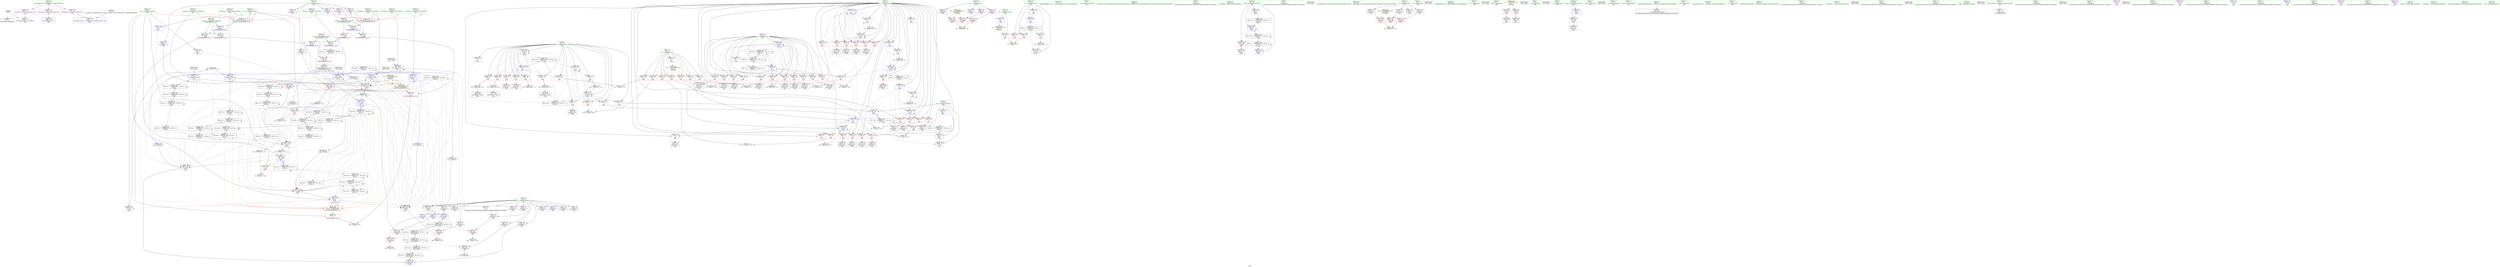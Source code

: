 digraph "SVFG" {
	label="SVFG";

	Node0x55a40ccb7f40 [shape=record,color=grey,label="{NodeID: 0\nNullPtr}"];
	Node0x55a40ccb7f40 -> Node0x55a40ccefba0[style=solid];
	Node0x55a40ccb7f40 -> Node0x55a40ccfbe30[style=solid];
	Node0x55a40cd026f0 [shape=record,color=grey,label="{NodeID: 360\n269 = Binary(268, 175, )\n}"];
	Node0x55a40cd026f0 -> Node0x55a40ccfcd00[style=solid];
	Node0x55a40ccfdba0 [shape=record,color=blue,label="{NodeID: 277\n427\<--444\nretval\<--\n_ZSt3maxIiERKT_S2_S2_\n}"];
	Node0x55a40ccfdba0 -> Node0x55a40cd31410[style=dashed];
	Node0x55a40ccf1700 [shape=record,color=red,label="{NodeID: 194\n207\<--34\n\<--n\nmain\n}"];
	Node0x55a40ccf1700 -> Node0x55a40cd047f0[style=solid];
	Node0x55a40ccee800 [shape=record,color=purple,label="{NodeID: 111\n188\<--17\narrayidx29\<--m\nmain\n|{<s0>14}}"];
	Node0x55a40ccee800:s0 -> Node0x55a40cd597d0[style=solid,color=red];
	Node0x55a40ccba8a0 [shape=record,color=green,label="{NodeID: 28\n15\<--16\ny\<--y_field_insensitive\nGlob }"];
	Node0x55a40ccba8a0 -> Node0x55a40ccee320[style=solid];
	Node0x55a40ccba8a0 -> Node0x55a40ccee3f0[style=solid];
	Node0x55a40ccba8a0 -> Node0x55a40ccee4c0[style=solid];
	Node0x55a40ccba8a0 -> Node0x55a40ccee590[style=solid];
	Node0x55a40ccf2dc0 [shape=record,color=red,label="{NodeID: 222\n447\<--427\n\<--retval\n_ZSt3maxIiERKT_S2_S2_\n}"];
	Node0x55a40ccf2dc0 -> Node0x55a40ccede40[style=solid];
	Node0x55a40ccf4900 [shape=record,color=red,label="{NodeID: 139\n116\<--11\n\<--ti\nmain\n}"];
	Node0x55a40ccf4900 -> Node0x55a40cd041f0[style=solid];
	Node0x55a40ccef330 [shape=record,color=green,label="{NodeID: 56\n171\<--172\n_ZSt3maxIiERKT_S2_S2_\<--_ZSt3maxIiERKT_S2_S2__field_insensitive\n}"];
	Node0x55a40cd1d600 [shape=record,color=black,label="{NodeID: 416\nMR_16V_2 = PHI(MR_16V_6, MR_16V_1, )\npts\{31 \}\n}"];
	Node0x55a40cd1d600 -> Node0x55a40cd2a610[style=dashed];
	Node0x55a40ccfc5b0 [shape=record,color=blue,label="{NodeID: 250\n194\<--190\narrayidx33\<--\nmain\n}"];
	Node0x55a40ccfc5b0 -> Node0x55a40cd2b510[style=dashed];
	Node0x55a40ccf5fc0 [shape=record,color=red,label="{NodeID: 167\n288\<--24\n\<--j\nmain\n}"];
	Node0x55a40ccf5fc0 -> Node0x55a40cd02270[style=solid];
	Node0x55a40ccf0ba0 [shape=record,color=black,label="{NodeID: 84\n262\<--261\nidxprom69\<--\nmain\n}"];
	Node0x55a40ccddd90 [shape=record,color=green,label="{NodeID: 1\n7\<--1\n__dso_handle\<--dummyObj\nGlob }"];
	Node0x55a40cd02870 [shape=record,color=grey,label="{NodeID: 361\n330 = Binary(329, 114, )\n}"];
	Node0x55a40cd02870 -> Node0x55a40ccfd110[style=solid];
	Node0x55a40ccf17d0 [shape=record,color=red,label="{NodeID: 195\n213\<--34\n\<--n\nmain\n}"];
	Node0x55a40ccf17d0 -> Node0x55a40cd04970[style=solid];
	Node0x55a40ccee8d0 [shape=record,color=purple,label="{NodeID: 112\n280\<--17\narrayidx79\<--m\nmain\n}"];
	Node0x55a40ccee8d0 -> Node0x55a40ccf28e0[style=solid];
	Node0x55a40ccba9a0 [shape=record,color=green,label="{NodeID: 29\n17\<--18\nm\<--m_field_insensitive\nGlob }"];
	Node0x55a40ccba9a0 -> Node0x55a40ccee660[style=solid];
	Node0x55a40ccba9a0 -> Node0x55a40ccee730[style=solid];
	Node0x55a40ccba9a0 -> Node0x55a40ccee800[style=solid];
	Node0x55a40ccba9a0 -> Node0x55a40ccee8d0[style=solid];
	Node0x55a40ccba9a0 -> Node0x55a40ccee9a0[style=solid];
	Node0x55a40ccba9a0 -> Node0x55a40cceea70[style=solid];
	Node0x55a40ccf2e90 [shape=record,color=red,label="{NodeID: 223\n435\<--429\n\<--__a.addr\n_ZSt3maxIiERKT_S2_S2_\n}"];
	Node0x55a40ccf2e90 -> Node0x55a40ccf31d0[style=solid];
	Node0x55a40ccf49d0 [shape=record,color=red,label="{NodeID: 140\n392\<--11\n\<--ti\nmain\n}"];
	Node0x55a40ccef430 [shape=record,color=green,label="{NodeID: 57\n390\<--391\n_ZStlsISt11char_traitsIcEERSt13basic_ostreamIcT_ES5_PKc\<--_ZStlsISt11char_traitsIcEERSt13basic_ostreamIcT_ES5_PKc_field_insensitive\n}"];
	Node0x55a40cd1db00 [shape=record,color=black,label="{NodeID: 417\nMR_18V_2 = PHI(MR_18V_4, MR_18V_1, )\npts\{33 \}\n|{|<s3>13|<s4>14}}"];
	Node0x55a40cd1db00 -> Node0x55a40ccf1ff0[style=dashed];
	Node0x55a40cd1db00 -> Node0x55a40ccf2190[style=dashed];
	Node0x55a40cd1db00 -> Node0x55a40cd22b00[style=dashed];
	Node0x55a40cd1db00:s3 -> Node0x55a40cd32650[style=dashed,color=red];
	Node0x55a40cd1db00:s4 -> Node0x55a40cd32650[style=dashed,color=red];
	Node0x55a40ccfc680 [shape=record,color=blue,label="{NodeID: 251\n22\<--199\ni\<--inc35\nmain\n}"];
	Node0x55a40ccfc680 -> Node0x55a40ccf4f80[style=dashed];
	Node0x55a40ccfc680 -> Node0x55a40ccf5050[style=dashed];
	Node0x55a40ccfc680 -> Node0x55a40ccf5120[style=dashed];
	Node0x55a40ccfc680 -> Node0x55a40ccf51f0[style=dashed];
	Node0x55a40ccfc680 -> Node0x55a40ccf52c0[style=dashed];
	Node0x55a40ccfc680 -> Node0x55a40ccf5390[style=dashed];
	Node0x55a40ccfc680 -> Node0x55a40ccf5460[style=dashed];
	Node0x55a40ccfc680 -> Node0x55a40ccfc680[style=dashed];
	Node0x55a40ccfc680 -> Node0x55a40ccfc820[style=dashed];
	Node0x55a40ccf6090 [shape=record,color=red,label="{NodeID: 168\n299\<--24\n\<--j\nmain\n}"];
	Node0x55a40ccf6090 -> Node0x55a40cd02570[style=solid];
	Node0x55a40ccf0c70 [shape=record,color=black,label="{NodeID: 85\n265\<--264\nidxprom71\<--\nmain\n}"];
	Node0x55a40cce0d40 [shape=record,color=green,label="{NodeID: 2\n9\<--1\n\<--dummyObj\nCan only get source location for instruction, argument, global var or function.}"];
	Node0x55a40cd029f0 [shape=record,color=grey,label="{NodeID: 362\n275 = Binary(267, 274, )\n}"];
	Node0x55a40cd029f0 -> Node0x55a40ccfcea0[style=solid];
	Node0x55a40ccf18a0 [shape=record,color=red,label="{NodeID: 196\n228\<--34\n\<--n\nmain\n}"];
	Node0x55a40ccf18a0 -> Node0x55a40ccf74d0[style=solid];
	Node0x55a40ccee9a0 [shape=record,color=purple,label="{NodeID: 113\n306\<--17\narrayidx95\<--m\nmain\n|{<s0>19}}"];
	Node0x55a40ccee9a0:s0 -> Node0x55a40cd597d0[style=solid,color=red];
	Node0x55a40ccbaaa0 [shape=record,color=green,label="{NodeID: 30\n19\<--21\nf\<--f_field_insensitive\nGlob }"];
	Node0x55a40ccbaaa0 -> Node0x55a40ccefca0[style=solid];
	Node0x55a40ccbaaa0 -> Node0x55a40cceeb40[style=solid];
	Node0x55a40ccbaaa0 -> Node0x55a40ccf35c0[style=solid];
	Node0x55a40ccbaaa0 -> Node0x55a40ccf3690[style=solid];
	Node0x55a40ccbaaa0 -> Node0x55a40ccf3760[style=solid];
	Node0x55a40ccbaaa0 -> Node0x55a40ccf3830[style=solid];
	Node0x55a40ccbaaa0 -> Node0x55a40ccf3900[style=solid];
	Node0x55a40ccbaaa0 -> Node0x55a40ccf39d0[style=solid];
	Node0x55a40ccbaaa0 -> Node0x55a40ccf3aa0[style=solid];
	Node0x55a40ccbaaa0 -> Node0x55a40ccf3b70[style=solid];
	Node0x55a40ccbaaa0 -> Node0x55a40ccf3c40[style=solid];
	Node0x55a40ccbaaa0 -> Node0x55a40ccf3d10[style=solid];
	Node0x55a40ccbaaa0 -> Node0x55a40ccf3de0[style=solid];
	Node0x55a40ccbaaa0 -> Node0x55a40ccf3eb0[style=solid];
	Node0x55a40ccbaaa0 -> Node0x55a40ccf3f80[style=solid];
	Node0x55a40ccf2f60 [shape=record,color=red,label="{NodeID: 224\n444\<--429\n\<--__a.addr\n_ZSt3maxIiERKT_S2_S2_\n}"];
	Node0x55a40ccf2f60 -> Node0x55a40ccfdba0[style=solid];
	Node0x55a40ccf4aa0 [shape=record,color=red,label="{NodeID: 141\n406\<--11\n\<--ti\nmain\n}"];
	Node0x55a40ccf4aa0 -> Node0x55a40cd023f0[style=solid];
	Node0x55a40ccef530 [shape=record,color=green,label="{NodeID: 58\n394\<--395\n_ZNSolsEi\<--_ZNSolsEi_field_insensitive\n}"];
	Node0x55a40cd1e000 [shape=record,color=black,label="{NodeID: 418\nMR_22V_2 = PHI(MR_22V_5, MR_22V_1, )\npts\{38 \}\n}"];
	Node0x55a40cd1e000 -> Node0x55a40ccfc750[style=dashed];
	Node0x55a40ccfc750 [shape=record,color=blue,label="{NodeID: 252\n36\<--37\nfound\<--\nmain\n}"];
	Node0x55a40ccfc750 -> Node0x55a40ccf1b10[style=dashed];
	Node0x55a40ccfc750 -> Node0x55a40ccfc750[style=dashed];
	Node0x55a40ccfc750 -> Node0x55a40cd15f00[style=dashed];
	Node0x55a40ccfc750 -> Node0x55a40cd1e000[style=dashed];
	Node0x55a40ccf6160 [shape=record,color=red,label="{NodeID: 169\n319\<--24\n\<--j\nmain\n}"];
	Node0x55a40ccf6160 -> Node0x55a40cd02cf0[style=solid];
	Node0x55a40ccf0d40 [shape=record,color=black,label="{NodeID: 86\n279\<--278\nidxprom78\<--\nmain\n}"];
	Node0x55a40cce8070 [shape=record,color=green,label="{NodeID: 3\n37\<--1\n\<--dummyObj\nCan only get source location for instruction, argument, global var or function.}"];
	Node0x55a40cd02b70 [shape=record,color=grey,label="{NodeID: 363\n336 = Binary(335, 114, )\n}"];
	Node0x55a40cd02b70 -> Node0x55a40ccfd1e0[style=solid];
	Node0x55a40ccf1970 [shape=record,color=red,label="{NodeID: 197\n353\<--34\n\<--n\nmain\n}"];
	Node0x55a40ccf1970 -> Node0x55a40cd03d70[style=solid];
	Node0x55a40cceea70 [shape=record,color=purple,label="{NodeID: 114\n313\<--17\narrayidx100\<--m\nmain\n|{<s0>20}}"];
	Node0x55a40cceea70:s0 -> Node0x55a40cd597d0[style=solid,color=red];
	Node0x55a40ccbaba0 [shape=record,color=green,label="{NodeID: 31\n22\<--23\ni\<--i_field_insensitive\nGlob }"];
	Node0x55a40ccbaba0 -> Node0x55a40ccf4b70[style=solid];
	Node0x55a40ccbaba0 -> Node0x55a40ccf4c40[style=solid];
	Node0x55a40ccbaba0 -> Node0x55a40ccf4d10[style=solid];
	Node0x55a40ccbaba0 -> Node0x55a40ccf4de0[style=solid];
	Node0x55a40ccbaba0 -> Node0x55a40ccf4eb0[style=solid];
	Node0x55a40ccbaba0 -> Node0x55a40ccf4f80[style=solid];
	Node0x55a40ccbaba0 -> Node0x55a40ccf5050[style=solid];
	Node0x55a40ccbaba0 -> Node0x55a40ccf5120[style=solid];
	Node0x55a40ccbaba0 -> Node0x55a40ccf51f0[style=solid];
	Node0x55a40ccbaba0 -> Node0x55a40ccf52c0[style=solid];
	Node0x55a40ccbaba0 -> Node0x55a40ccf5390[style=solid];
	Node0x55a40ccbaba0 -> Node0x55a40ccf5460[style=solid];
	Node0x55a40ccbaba0 -> Node0x55a40ccf5530[style=solid];
	Node0x55a40ccbaba0 -> Node0x55a40ccf5600[style=solid];
	Node0x55a40ccbaba0 -> Node0x55a40ccf56d0[style=solid];
	Node0x55a40ccbaba0 -> Node0x55a40ccf57a0[style=solid];
	Node0x55a40ccbaba0 -> Node0x55a40ccf5870[style=solid];
	Node0x55a40ccbaba0 -> Node0x55a40ccf5940[style=solid];
	Node0x55a40ccbaba0 -> Node0x55a40ccf5a10[style=solid];
	Node0x55a40ccbaba0 -> Node0x55a40ccf5ae0[style=solid];
	Node0x55a40ccbaba0 -> Node0x55a40ccf5bb0[style=solid];
	Node0x55a40ccbaba0 -> Node0x55a40ccf5c80[style=solid];
	Node0x55a40ccbaba0 -> Node0x55a40ccfb430[style=solid];
	Node0x55a40ccbaba0 -> Node0x55a40ccfc0d0[style=solid];
	Node0x55a40ccbaba0 -> Node0x55a40ccfc1a0[style=solid];
	Node0x55a40ccbaba0 -> Node0x55a40ccfc270[style=solid];
	Node0x55a40ccbaba0 -> Node0x55a40ccfc680[style=solid];
	Node0x55a40ccbaba0 -> Node0x55a40ccfc820[style=solid];
	Node0x55a40ccbaba0 -> Node0x55a40ccfd2b0[style=solid];
	Node0x55a40ccbaba0 -> Node0x55a40ccfd450[style=solid];
	Node0x55a40ccbaba0 -> Node0x55a40ccfd790[style=solid];
	Node0x55a40cd57a00 [shape=record,color=black,label="{NodeID: 557\n110 = PHI()\n}"];
	Node0x55a40ccf3030 [shape=record,color=red,label="{NodeID: 225\n437\<--431\n\<--__b.addr\n_ZSt3maxIiERKT_S2_S2_\n}"];
	Node0x55a40ccf3030 -> Node0x55a40ccf32a0[style=solid];
	Node0x55a40ccf4b70 [shape=record,color=red,label="{NodeID: 142\n123\<--22\n\<--i\nmain\n}"];
	Node0x55a40ccf4b70 -> Node0x55a40ccf7950[style=solid];
	Node0x55a40ccef630 [shape=record,color=green,label="{NodeID: 59\n401\<--402\n_ZSt4endlIcSt11char_traitsIcEERSt13basic_ostreamIT_T0_ES6_\<--_ZSt4endlIcSt11char_traitsIcEERSt13basic_ostreamIT_T0_ES6__field_insensitive\n}"];
	Node0x55a40cd33720 [shape=record,color=yellow,style=double,label="{NodeID: 502\n38V_1 = ENCHI(MR_38V_0)\npts\{140000 \}\nFun[main]}"];
	Node0x55a40cd33720 -> Node0x55a40ccf1e50[style=dashed];
	Node0x55a40cd33720 -> Node0x55a40ccf2330[style=dashed];
	Node0x55a40cd33720 -> Node0x55a40ccf2400[style=dashed];
	Node0x55a40cd1e500 [shape=record,color=black,label="{NodeID: 419\nMR_26V_2 = PHI(MR_26V_3, MR_26V_1, )\npts\{88 \}\n}"];
	Node0x55a40cd1e500 -> Node0x55a40ccf2670[style=dashed];
	Node0x55a40cd1e500 -> Node0x55a40ccf2810[style=dashed];
	Node0x55a40cd1e500 -> Node0x55a40ccf2b50[style=dashed];
	Node0x55a40cd1e500 -> Node0x55a40ccf2c20[style=dashed];
	Node0x55a40cd1e500 -> Node0x55a40ccfc340[style=dashed];
	Node0x55a40cd1e500 -> Node0x55a40cd1e500[style=dashed];
	Node0x55a40ccfc820 [shape=record,color=blue,label="{NodeID: 253\n22\<--114\ni\<--\nmain\n}"];
	Node0x55a40ccfc820 -> Node0x55a40ccf5530[style=dashed];
	Node0x55a40ccfc820 -> Node0x55a40ccf5600[style=dashed];
	Node0x55a40ccfc820 -> Node0x55a40ccf56d0[style=dashed];
	Node0x55a40ccfc820 -> Node0x55a40ccf57a0[style=dashed];
	Node0x55a40ccfc820 -> Node0x55a40ccf5870[style=dashed];
	Node0x55a40ccfc820 -> Node0x55a40ccf5940[style=dashed];
	Node0x55a40ccfc820 -> Node0x55a40ccf5a10[style=dashed];
	Node0x55a40ccfc820 -> Node0x55a40ccfc820[style=dashed];
	Node0x55a40ccfc820 -> Node0x55a40ccfd2b0[style=dashed];
	Node0x55a40ccfc820 -> Node0x55a40ccfd450[style=dashed];
	Node0x55a40ccf6230 [shape=record,color=red,label="{NodeID: 170\n335\<--24\n\<--j\nmain\n}"];
	Node0x55a40ccf6230 -> Node0x55a40cd02b70[style=solid];
	Node0x55a40ccf0e10 [shape=record,color=black,label="{NodeID: 87\n286\<--285\nidxprom83\<--\nmain\n}"];
	Node0x55a40ccea3c0 [shape=record,color=green,label="{NodeID: 4\n39\<--1\n.str\<--dummyObj\nGlob }"];
	Node0x55a40cd02cf0 [shape=record,color=grey,label="{NodeID: 364\n320 = Binary(319, 114, )\n}"];
	Node0x55a40cd02cf0 -> Node0x55a40ccf13c0[style=solid];
	Node0x55a40ccf1a40 [shape=record,color=red,label="{NodeID: 198\n359\<--34\n\<--n\nmain\n}"];
	Node0x55a40ccf1a40 -> Node0x55a40cd03bf0[style=solid];
	Node0x55a40cceeb40 [shape=record,color=purple,label="{NodeID: 115\n193\<--19\narrayidx32\<--f\nmain\n}"];
	Node0x55a40ccbaca0 [shape=record,color=green,label="{NodeID: 32\n24\<--25\nj\<--j_field_insensitive\nGlob }"];
	Node0x55a40ccbaca0 -> Node0x55a40ccf5d50[style=solid];
	Node0x55a40ccbaca0 -> Node0x55a40ccf5e20[style=solid];
	Node0x55a40ccbaca0 -> Node0x55a40ccf5ef0[style=solid];
	Node0x55a40ccbaca0 -> Node0x55a40ccf5fc0[style=solid];
	Node0x55a40ccbaca0 -> Node0x55a40ccf6090[style=solid];
	Node0x55a40ccbaca0 -> Node0x55a40ccf6160[style=solid];
	Node0x55a40ccbaca0 -> Node0x55a40ccf6230[style=solid];
	Node0x55a40ccbaca0 -> Node0x55a40ccf6300[style=solid];
	Node0x55a40ccbaca0 -> Node0x55a40ccf63d0[style=solid];
	Node0x55a40ccbaca0 -> Node0x55a40ccf64a0[style=solid];
	Node0x55a40ccbaca0 -> Node0x55a40ccf6570[style=solid];
	Node0x55a40ccbaca0 -> Node0x55a40ccf6640[style=solid];
	Node0x55a40ccbaca0 -> Node0x55a40ccfb530[style=solid];
	Node0x55a40ccbaca0 -> Node0x55a40ccfc8f0[style=solid];
	Node0x55a40ccbaca0 -> Node0x55a40ccfd1e0[style=solid];
	Node0x55a40ccbaca0 -> Node0x55a40ccfd520[style=solid];
	Node0x55a40ccbaca0 -> Node0x55a40ccfd6c0[style=solid];
	Node0x55a40cd57c90 [shape=record,color=black,label="{NodeID: 558\n130 = PHI()\n}"];
	Node0x55a40cd15a00 [shape=record,color=black,label="{NodeID: 392\nMR_18V_5 = PHI(MR_18V_9, MR_18V_4, )\npts\{33 \}\n}"];
	Node0x55a40cd15a00 -> Node0x55a40cd15a00[style=dashed];
	Node0x55a40cd15a00 -> Node0x55a40cd22b00[style=dashed];
	Node0x55a40cd15a00 -> Node0x55a40cd2c410[style=dashed];
	Node0x55a40ccf3100 [shape=record,color=red,label="{NodeID: 226\n441\<--431\n\<--__b.addr\n_ZSt3maxIiERKT_S2_S2_\n}"];
	Node0x55a40ccf3100 -> Node0x55a40ccfdad0[style=solid];
	Node0x55a40ccf4c40 [shape=record,color=red,label="{NodeID: 143\n127\<--22\n\<--i\nmain\n}"];
	Node0x55a40ccf4c40 -> Node0x55a40ccf0040[style=solid];
	Node0x55a40ccef730 [shape=record,color=green,label="{NodeID: 60\n403\<--404\n_ZNSolsEPFRSoS_E\<--_ZNSolsEPFRSoS_E_field_insensitive\n}"];
	Node0x55a40cd33800 [shape=record,color=yellow,style=double,label="{NodeID: 503\n40V_1 = ENCHI(MR_40V_0)\npts\{160000 \}\nFun[main]}"];
	Node0x55a40cd33800 -> Node0x55a40ccf1f20[style=dashed];
	Node0x55a40cd33800 -> Node0x55a40ccf24d0[style=dashed];
	Node0x55a40cd33800 -> Node0x55a40ccf25a0[style=dashed];
	Node0x55a40cd1ea00 [shape=record,color=black,label="{NodeID: 420\nMR_28V_2 = PHI(MR_28V_3, MR_28V_1, )\npts\{90 \}\n}"];
	Node0x55a40cd1ea00 -> Node0x55a40ccf2670[style=dashed];
	Node0x55a40cd1ea00 -> Node0x55a40ccf2810[style=dashed];
	Node0x55a40cd1ea00 -> Node0x55a40ccf2b50[style=dashed];
	Node0x55a40cd1ea00 -> Node0x55a40ccf2c20[style=dashed];
	Node0x55a40cd1ea00 -> Node0x55a40ccfc410[style=dashed];
	Node0x55a40cd1ea00 -> Node0x55a40cd1ea00[style=dashed];
	Node0x55a40ccfc8f0 [shape=record,color=blue,label="{NodeID: 254\n24\<--114\nj\<--\nmain\n}"];
	Node0x55a40ccfc8f0 -> Node0x55a40ccf5d50[style=dashed];
	Node0x55a40ccfc8f0 -> Node0x55a40ccf5e20[style=dashed];
	Node0x55a40ccfc8f0 -> Node0x55a40ccf5ef0[style=dashed];
	Node0x55a40ccfc8f0 -> Node0x55a40ccf5fc0[style=dashed];
	Node0x55a40ccfc8f0 -> Node0x55a40ccf6090[style=dashed];
	Node0x55a40ccfc8f0 -> Node0x55a40ccf6160[style=dashed];
	Node0x55a40ccfc8f0 -> Node0x55a40ccf6230[style=dashed];
	Node0x55a40ccfc8f0 -> Node0x55a40ccfd1e0[style=dashed];
	Node0x55a40ccfc8f0 -> Node0x55a40cd21c00[style=dashed];
	Node0x55a40ccf6300 [shape=record,color=red,label="{NodeID: 171\n358\<--24\n\<--j\nmain\n}"];
	Node0x55a40ccf6300 -> Node0x55a40cd03bf0[style=solid];
	Node0x55a40ccf0ee0 [shape=record,color=black,label="{NodeID: 88\n290\<--289\nidxprom86\<--add85\nmain\n}"];
	Node0x55a40ccb8df0 [shape=record,color=green,label="{NodeID: 5\n41\<--1\n.str.1\<--dummyObj\nGlob }"];
	Node0x55a40cd02e70 [shape=record,color=grey,label="{NodeID: 365\n282 = Binary(281, 183, )\n}"];
	Node0x55a40cd02e70 -> Node0x55a40cd04670[style=solid];
	Node0x55a40ccf1b10 [shape=record,color=red,label="{NodeID: 199\n344\<--36\n\<--found\nmain\n}"];
	Node0x55a40ccf1b10 -> Node0x55a40ccf1490[style=solid];
	Node0x55a40ccf35c0 [shape=record,color=purple,label="{NodeID: 116\n194\<--19\narrayidx33\<--f\nmain\n}"];
	Node0x55a40ccf35c0 -> Node0x55a40ccfc5b0[style=solid];
	Node0x55a40ccbada0 [shape=record,color=green,label="{NodeID: 33\n26\<--27\nk\<--k_field_insensitive\nGlob }"];
	Node0x55a40ccbada0 -> Node0x55a40ccf6710[style=solid];
	Node0x55a40ccbada0 -> Node0x55a40ccf67e0[style=solid];
	Node0x55a40ccbada0 -> Node0x55a40ccf68b0[style=solid];
	Node0x55a40ccbada0 -> Node0x55a40ccf6980[style=solid];
	Node0x55a40ccbada0 -> Node0x55a40ccf6a50[style=solid];
	Node0x55a40ccbada0 -> Node0x55a40ccf6b20[style=solid];
	Node0x55a40ccbada0 -> Node0x55a40ccf6bf0[style=solid];
	Node0x55a40ccbada0 -> Node0x55a40ccf6cc0[style=solid];
	Node0x55a40ccbada0 -> Node0x55a40ccf6d90[style=solid];
	Node0x55a40ccbada0 -> Node0x55a40ccf6e60[style=solid];
	Node0x55a40ccbada0 -> Node0x55a40ccf6f30[style=solid];
	Node0x55a40ccbada0 -> Node0x55a40ccfb630[style=solid];
	Node0x55a40ccbada0 -> Node0x55a40ccfc9c0[style=solid];
	Node0x55a40ccbada0 -> Node0x55a40ccfd110[style=solid];
	Node0x55a40cd57df0 [shape=record,color=black,label="{NodeID: 559\n134 = PHI()\n}"];
	Node0x55a40cd15f00 [shape=record,color=black,label="{NodeID: 393\nMR_22V_6 = PHI(MR_22V_12, MR_22V_5, )\npts\{38 \}\n}"];
	Node0x55a40cd15f00 -> Node0x55a40ccf1b10[style=dashed];
	Node0x55a40cd15f00 -> Node0x55a40ccfc750[style=dashed];
	Node0x55a40cd15f00 -> Node0x55a40cd15f00[style=dashed];
	Node0x55a40cd15f00 -> Node0x55a40cd1e000[style=dashed];
	Node0x55a40cd15f00 -> Node0x55a40cd2c910[style=dashed];
	Node0x55a40ccf31d0 [shape=record,color=red,label="{NodeID: 227\n436\<--435\n\<--\n_ZSt3maxIiERKT_S2_S2_\n}"];
	Node0x55a40ccf31d0 -> Node0x55a40cd038f0[style=solid];
	Node0x55a40ccf4d10 [shape=record,color=red,label="{NodeID: 144\n131\<--22\n\<--i\nmain\n}"];
	Node0x55a40ccf4d10 -> Node0x55a40ccf0110[style=solid];
	Node0x55a40ccef830 [shape=record,color=green,label="{NodeID: 61\n427\<--428\nretval\<--retval_field_insensitive\n_ZSt3maxIiERKT_S2_S2_\n}"];
	Node0x55a40ccef830 -> Node0x55a40ccf2dc0[style=solid];
	Node0x55a40ccef830 -> Node0x55a40ccfdad0[style=solid];
	Node0x55a40ccef830 -> Node0x55a40ccfdba0[style=solid];
	Node0x55a40cd338e0 [shape=record,color=yellow,style=double,label="{NodeID: 504\n42V_1 = ENCHI(MR_42V_0)\npts\{180000 \}\nFun[main]|{|<s8>13|<s9>14|<s10>17|<s11>18|<s12>19|<s13>20}}"];
	Node0x55a40cd338e0 -> Node0x55a40ccf1ff0[style=dashed];
	Node0x55a40cd338e0 -> Node0x55a40ccf20c0[style=dashed];
	Node0x55a40cd338e0 -> Node0x55a40ccf2190[style=dashed];
	Node0x55a40cd338e0 -> Node0x55a40ccf2670[style=dashed];
	Node0x55a40cd338e0 -> Node0x55a40ccf2810[style=dashed];
	Node0x55a40cd338e0 -> Node0x55a40ccf28e0[style=dashed];
	Node0x55a40cd338e0 -> Node0x55a40ccf2b50[style=dashed];
	Node0x55a40cd338e0 -> Node0x55a40ccf2c20[style=dashed];
	Node0x55a40cd338e0:s8 -> Node0x55a40cd32540[style=dashed,color=red];
	Node0x55a40cd338e0:s9 -> Node0x55a40cd32540[style=dashed,color=red];
	Node0x55a40cd338e0:s10 -> Node0x55a40cd32540[style=dashed,color=red];
	Node0x55a40cd338e0:s11 -> Node0x55a40cd32540[style=dashed,color=red];
	Node0x55a40cd338e0:s12 -> Node0x55a40cd32540[style=dashed,color=red];
	Node0x55a40cd338e0:s13 -> Node0x55a40cd32540[style=dashed,color=red];
	Node0x55a40cd1ef00 [shape=record,color=black,label="{NodeID: 421\nMR_30V_2 = PHI(MR_30V_4, MR_30V_1, )\npts\{92 \}\n}"];
	Node0x55a40cd1ef00 -> Node0x55a40ccf1ff0[style=dashed];
	Node0x55a40cd1ef00 -> Node0x55a40ccf2190[style=dashed];
	Node0x55a40cd1ef00 -> Node0x55a40cd23500[style=dashed];
	Node0x55a40ccfc9c0 [shape=record,color=blue,label="{NodeID: 255\n26\<--114\nk\<--\nmain\n}"];
	Node0x55a40ccfc9c0 -> Node0x55a40ccf6710[style=dashed];
	Node0x55a40ccfc9c0 -> Node0x55a40ccf67e0[style=dashed];
	Node0x55a40ccfc9c0 -> Node0x55a40ccf68b0[style=dashed];
	Node0x55a40ccfc9c0 -> Node0x55a40ccf6980[style=dashed];
	Node0x55a40ccfc9c0 -> Node0x55a40ccf6a50[style=dashed];
	Node0x55a40ccfc9c0 -> Node0x55a40ccf6b20[style=dashed];
	Node0x55a40ccfc9c0 -> Node0x55a40ccf6bf0[style=dashed];
	Node0x55a40ccfc9c0 -> Node0x55a40ccf6cc0[style=dashed];
	Node0x55a40ccfc9c0 -> Node0x55a40ccf6d90[style=dashed];
	Node0x55a40ccfc9c0 -> Node0x55a40ccf6e60[style=dashed];
	Node0x55a40ccfc9c0 -> Node0x55a40ccf6f30[style=dashed];
	Node0x55a40ccfc9c0 -> Node0x55a40ccfd110[style=dashed];
	Node0x55a40ccfc9c0 -> Node0x55a40cd2e710[style=dashed];
	Node0x55a40ccf63d0 [shape=record,color=red,label="{NodeID: 172\n365\<--24\n\<--j\nmain\n}"];
	Node0x55a40ccf63d0 -> Node0x55a40ccedca0[style=solid];
	Node0x55a40ccf0fb0 [shape=record,color=black,label="{NodeID: 89\n297\<--296\nidxprom89\<--\nmain\n}"];
	Node0x55a40ccb9800 [shape=record,color=green,label="{NodeID: 6\n43\<--1\nstdin\<--dummyObj\nGlob }"];
	Node0x55a40cd02ff0 [shape=record,color=grey,label="{NodeID: 366\n385 = Binary(384, 114, )\n}"];
	Node0x55a40cd02ff0 -> Node0x55a40ccfd790[style=solid];
	Node0x55a40ccf1be0 [shape=record,color=red,label="{NodeID: 200\n100\<--43\n\<--stdin\nmain\n}"];
	Node0x55a40ccf1be0 -> Node0x55a40ccefea0[style=solid];
	Node0x55a40ccf3690 [shape=record,color=purple,label="{NodeID: 117\n218\<--19\narrayidx44\<--f\nmain\n}"];
	Node0x55a40ccbaea0 [shape=record,color=green,label="{NodeID: 34\n28\<--29\nans\<--ans_field_insensitive\nGlob }"];
	Node0x55a40ccbaea0 -> Node0x55a40ccf7000[style=solid];
	Node0x55a40ccbaea0 -> Node0x55a40ccf70d0[style=solid];
	Node0x55a40ccbaea0 -> Node0x55a40ccfb730[style=solid];
	Node0x55a40ccbaea0 -> Node0x55a40ccfd380[style=solid];
	Node0x55a40ccbaea0 -> Node0x55a40ccfd5f0[style=solid];
	Node0x55a40cd57ef0 [shape=record,color=black,label="{NodeID: 560\n138 = PHI()\n}"];
	Node0x55a40cd16400 [shape=record,color=black,label="{NodeID: 394\nMR_30V_5 = PHI(MR_30V_9, MR_30V_4, )\npts\{92 \}\n}"];
	Node0x55a40cd16400 -> Node0x55a40cd16400[style=dashed];
	Node0x55a40cd16400 -> Node0x55a40cd23500[style=dashed];
	Node0x55a40cd16400 -> Node0x55a40cd2ce10[style=dashed];
	Node0x55a40ccf32a0 [shape=record,color=red,label="{NodeID: 228\n438\<--437\n\<--\n_ZSt3maxIiERKT_S2_S2_\n}"];
	Node0x55a40ccf32a0 -> Node0x55a40cd038f0[style=solid];
	Node0x55a40ccf4de0 [shape=record,color=red,label="{NodeID: 145\n135\<--22\n\<--i\nmain\n}"];
	Node0x55a40ccf4de0 -> Node0x55a40ccf01e0[style=solid];
	Node0x55a40ccef900 [shape=record,color=green,label="{NodeID: 62\n429\<--430\n__a.addr\<--__a.addr_field_insensitive\n_ZSt3maxIiERKT_S2_S2_\n}"];
	Node0x55a40ccef900 -> Node0x55a40ccf2e90[style=solid];
	Node0x55a40ccef900 -> Node0x55a40ccf2f60[style=solid];
	Node0x55a40ccef900 -> Node0x55a40ccfd930[style=solid];
	Node0x55a40cd1f400 [shape=record,color=black,label="{NodeID: 422\nMR_32V_2 = PHI(MR_32V_4, MR_32V_1, )\npts\{94 \}\n}"];
	Node0x55a40cd1f400 -> Node0x55a40ccf1ff0[style=dashed];
	Node0x55a40cd1f400 -> Node0x55a40ccf2190[style=dashed];
	Node0x55a40cd1f400 -> Node0x55a40cd23a00[style=dashed];
	Node0x55a40ccfca90 [shape=record,color=blue,label="{NodeID: 256\n91\<--245\nref.tmp55\<--call60\nmain\n|{|<s5>17}}"];
	Node0x55a40ccfca90 -> Node0x55a40ccf2670[style=dashed];
	Node0x55a40ccfca90 -> Node0x55a40ccf2810[style=dashed];
	Node0x55a40ccfca90 -> Node0x55a40ccf2b50[style=dashed];
	Node0x55a40ccfca90 -> Node0x55a40ccf2c20[style=dashed];
	Node0x55a40ccfca90 -> Node0x55a40cd2ce10[style=dashed];
	Node0x55a40ccfca90:s5 -> Node0x55a40cd32650[style=dashed,color=red];
	Node0x55a40ccf64a0 [shape=record,color=red,label="{NodeID: 173\n372\<--24\n\<--j\nmain\n}"];
	Node0x55a40ccf64a0 -> Node0x55a40cd03770[style=solid];
	Node0x55a40ccf1080 [shape=record,color=black,label="{NodeID: 90\n301\<--300\nidxprom92\<--add91\nmain\n}"];
	Node0x55a40ccb8260 [shape=record,color=green,label="{NodeID: 7\n44\<--1\n.str.2\<--dummyObj\nGlob }"];
	Node0x55a40cd03170 [shape=record,color=grey,label="{NodeID: 367\n182 = Binary(181, 183, )\n}"];
	Node0x55a40cd03170 -> Node0x55a40cd04070[style=solid];
	Node0x55a40ccf1cb0 [shape=record,color=red,label="{NodeID: 201\n106\<--48\n\<--stdout\nmain\n}"];
	Node0x55a40ccf1cb0 -> Node0x55a40cceff70[style=solid];
	Node0x55a40ccf3760 [shape=record,color=purple,label="{NodeID: 118\n221\<--19\narrayidx46\<--f\nmain\n}"];
	Node0x55a40ccf3760 -> Node0x55a40ccf2260[style=solid];
	Node0x55a40ccbafa0 [shape=record,color=green,label="{NodeID: 35\n30\<--31\ntmp\<--tmp_field_insensitive\nGlob |{|<s5>14}}"];
	Node0x55a40ccbafa0 -> Node0x55a40ccf71a0[style=solid];
	Node0x55a40ccbafa0 -> Node0x55a40ccf7270[style=solid];
	Node0x55a40ccbafa0 -> Node0x55a40ccfb830[style=solid];
	Node0x55a40ccbafa0 -> Node0x55a40ccfc4e0[style=solid];
	Node0x55a40ccbafa0 -> Node0x55a40ccfcc30[style=solid];
	Node0x55a40ccbafa0:s5 -> Node0x55a40cd59280[style=solid,color=red];
	Node0x55a40cd57fc0 [shape=record,color=black,label="{NodeID: 561\n67 = PHI()\n}"];
	Node0x55a40cd31410 [shape=record,color=black,label="{NodeID: 478\nMR_46V_3 = PHI(MR_46V_4, MR_46V_2, )\npts\{428 \}\n}"];
	Node0x55a40cd31410 -> Node0x55a40ccf2dc0[style=dashed];
	Node0x55a40cd16900 [shape=record,color=black,label="{NodeID: 395\nMR_32V_5 = PHI(MR_32V_9, MR_32V_4, )\npts\{94 \}\n}"];
	Node0x55a40cd16900 -> Node0x55a40cd16900[style=dashed];
	Node0x55a40cd16900 -> Node0x55a40cd23a00[style=dashed];
	Node0x55a40cd16900 -> Node0x55a40cd2d310[style=dashed];
	Node0x55a40ccf3370 [shape=record,color=blue,label="{NodeID: 229\n8\<--9\nca\<--\nGlob }"];
	Node0x55a40ccf3370 -> Node0x55a40cd32840[style=dashed];
	Node0x55a40ccf4eb0 [shape=record,color=red,label="{NodeID: 146\n140\<--22\n\<--i\nmain\n}"];
	Node0x55a40ccf4eb0 -> Node0x55a40cd03470[style=solid];
	Node0x55a40ccef9d0 [shape=record,color=green,label="{NodeID: 63\n431\<--432\n__b.addr\<--__b.addr_field_insensitive\n_ZSt3maxIiERKT_S2_S2_\n}"];
	Node0x55a40ccef9d0 -> Node0x55a40ccf3030[style=solid];
	Node0x55a40ccef9d0 -> Node0x55a40ccf3100[style=solid];
	Node0x55a40ccef9d0 -> Node0x55a40ccfda00[style=solid];
	Node0x55a40cd1f900 [shape=record,color=black,label="{NodeID: 423\nMR_34V_2 = PHI(MR_34V_4, MR_34V_1, )\npts\{96 \}\n}"];
	Node0x55a40cd1f900 -> Node0x55a40ccf1ff0[style=dashed];
	Node0x55a40cd1f900 -> Node0x55a40ccf2190[style=dashed];
	Node0x55a40cd1f900 -> Node0x55a40cd23f00[style=dashed];
	Node0x55a40ccfcb60 [shape=record,color=blue,label="{NodeID: 257\n93\<--256\nref.tmp61\<--call67\nmain\n|{|<s5>17}}"];
	Node0x55a40ccfcb60 -> Node0x55a40ccf2670[style=dashed];
	Node0x55a40ccfcb60 -> Node0x55a40ccf2810[style=dashed];
	Node0x55a40ccfcb60 -> Node0x55a40ccf2b50[style=dashed];
	Node0x55a40ccfcb60 -> Node0x55a40ccf2c20[style=dashed];
	Node0x55a40ccfcb60 -> Node0x55a40cd2d310[style=dashed];
	Node0x55a40ccfcb60:s5 -> Node0x55a40cd32540[style=dashed,color=red];
	Node0x55a40ccf6570 [shape=record,color=red,label="{NodeID: 174\n375\<--24\n\<--j\nmain\n}"];
	Node0x55a40ccf6570 -> Node0x55a40ccfd5f0[style=solid];
	Node0x55a40ccf1150 [shape=record,color=black,label="{NodeID: 91\n305\<--304\nidxprom94\<--\nmain\n}"];
	Node0x55a40ccb82f0 [shape=record,color=green,label="{NodeID: 8\n46\<--1\n.str.3\<--dummyObj\nGlob }"];
	Node0x55a40cd032f0 [shape=record,color=grey,label="{NodeID: 368\n199 = Binary(198, 114, )\n}"];
	Node0x55a40cd032f0 -> Node0x55a40ccfc680[style=solid];
	Node0x55a40ccf1d80 [shape=record,color=red,label="{NodeID: 202\n410\<--85\n\<--retval\nmain\n}"];
	Node0x55a40ccf1d80 -> Node0x55a40ccedd70[style=solid];
	Node0x55a40ccf3830 [shape=record,color=purple,label="{NodeID: 119\n263\<--19\narrayidx70\<--f\nmain\n}"];
	Node0x55a40cced060 [shape=record,color=green,label="{NodeID: 36\n32\<--33\narr\<--arr_field_insensitive\nGlob |{|<s3>19|<s4>20}}"];
	Node0x55a40cced060 -> Node0x55a40ccf7340[style=solid];
	Node0x55a40cced060 -> Node0x55a40ccfb930[style=solid];
	Node0x55a40cced060 -> Node0x55a40ccfcea0[style=solid];
	Node0x55a40cced060:s3 -> Node0x55a40cd59280[style=solid,color=red];
	Node0x55a40cced060:s4 -> Node0x55a40cd59280[style=solid,color=red];
	Node0x55a40cd58090 [shape=record,color=black,label="{NodeID: 562\n189 = PHI(424, )\n}"];
	Node0x55a40cd58090 -> Node0x55a40ccf2190[style=solid];
	Node0x55a40cd16e00 [shape=record,color=black,label="{NodeID: 396\nMR_34V_5 = PHI(MR_34V_9, MR_34V_4, )\npts\{96 \}\n}"];
	Node0x55a40cd16e00 -> Node0x55a40cd16e00[style=dashed];
	Node0x55a40cd16e00 -> Node0x55a40cd23f00[style=dashed];
	Node0x55a40cd16e00 -> Node0x55a40cd2d810[style=dashed];
	Node0x55a40ccf3470 [shape=record,color=blue,label="{NodeID: 230\n11\<--9\nti\<--\nGlob }"];
	Node0x55a40ccf3470 -> Node0x55a40ccfc000[style=dashed];
	Node0x55a40ccf4f80 [shape=record,color=red,label="{NodeID: 147\n152\<--22\n\<--i\nmain\n}"];
	Node0x55a40ccf4f80 -> Node0x55a40cd04370[style=solid];
	Node0x55a40ccefaa0 [shape=record,color=green,label="{NodeID: 64\n57\<--462\n_GLOBAL__sub_I_Qifeng.Chen_0_1.cpp\<--_GLOBAL__sub_I_Qifeng.Chen_0_1.cpp_field_insensitive\n}"];
	Node0x55a40ccefaa0 -> Node0x55a40ccfbd30[style=solid];
	Node0x55a40cd1fe00 [shape=record,color=black,label="{NodeID: 424\nMR_36V_2 = PHI(MR_36V_4, MR_36V_1, )\npts\{98 \}\n}"];
	Node0x55a40cd1fe00 -> Node0x55a40ccf1ff0[style=dashed];
	Node0x55a40cd1fe00 -> Node0x55a40ccf2190[style=dashed];
	Node0x55a40cd1fe00 -> Node0x55a40cd24400[style=dashed];
	Node0x55a40ccfcc30 [shape=record,color=blue,label="{NodeID: 258\n30\<--259\ntmp\<--\nmain\n|{|<s5>18|<s6>19|<s7>20}}"];
	Node0x55a40ccfcc30 -> Node0x55a40ccf7270[style=dashed];
	Node0x55a40ccfcc30 -> Node0x55a40ccf2810[style=dashed];
	Node0x55a40ccfcc30 -> Node0x55a40ccf2b50[style=dashed];
	Node0x55a40ccfcc30 -> Node0x55a40ccf2c20[style=dashed];
	Node0x55a40ccfcc30 -> Node0x55a40cd2bf10[style=dashed];
	Node0x55a40ccfcc30:s5 -> Node0x55a40cd32650[style=dashed,color=red];
	Node0x55a40ccfcc30:s6 -> Node0x55a40cd32650[style=dashed,color=red];
	Node0x55a40ccfcc30:s7 -> Node0x55a40cd32650[style=dashed,color=red];
	Node0x55a40ccf6640 [shape=record,color=red,label="{NodeID: 175\n379\<--24\n\<--j\nmain\n}"];
	Node0x55a40ccf6640 -> Node0x55a40cd035f0[style=solid];
	Node0x55a40ccf1220 [shape=record,color=black,label="{NodeID: 92\n312\<--311\nidxprom99\<--\nmain\n}"];
	Node0x55a40ccb8380 [shape=record,color=green,label="{NodeID: 9\n48\<--1\nstdout\<--dummyObj\nGlob }"];
	Node0x55a40cd03470 [shape=record,color=grey,label="{NodeID: 369\n141 = Binary(140, 114, )\n}"];
	Node0x55a40cd03470 -> Node0x55a40ccfc1a0[style=solid];
	Node0x55a40ccf1e50 [shape=record,color=red,label="{NodeID: 203\n159\<--158\n\<--arrayidx18\nmain\n}"];
	Node0x55a40ccf3900 [shape=record,color=purple,label="{NodeID: 120\n266\<--19\narrayidx72\<--f\nmain\n}"];
	Node0x55a40ccf3900 -> Node0x55a40ccf2740[style=solid];
	Node0x55a40cced160 [shape=record,color=green,label="{NodeID: 37\n34\<--35\nn\<--n_field_insensitive\nGlob }"];
	Node0x55a40cced160 -> Node0x55a40ccf1560[style=solid];
	Node0x55a40cced160 -> Node0x55a40ccf1630[style=solid];
	Node0x55a40cced160 -> Node0x55a40ccf1700[style=solid];
	Node0x55a40cced160 -> Node0x55a40ccf17d0[style=solid];
	Node0x55a40cced160 -> Node0x55a40ccf18a0[style=solid];
	Node0x55a40cced160 -> Node0x55a40ccf1970[style=solid];
	Node0x55a40cced160 -> Node0x55a40ccf1a40[style=solid];
	Node0x55a40cced160 -> Node0x55a40ccfba30[style=solid];
	Node0x55a40cd58280 [shape=record,color=black,label="{NodeID: 563\n120 = PHI()\n}"];
	Node0x55a40cd17300 [shape=record,color=black,label="{NodeID: 397\nMR_36V_5 = PHI(MR_36V_9, MR_36V_4, )\npts\{98 \}\n}"];
	Node0x55a40cd17300 -> Node0x55a40cd17300[style=dashed];
	Node0x55a40cd17300 -> Node0x55a40cd24400[style=dashed];
	Node0x55a40cd17300 -> Node0x55a40cd2dd10[style=dashed];
	Node0x55a40ccfb430 [shape=record,color=blue,label="{NodeID: 231\n22\<--9\ni\<--\nGlob }"];
	Node0x55a40ccfb430 -> Node0x55a40cd1c200[style=dashed];
	Node0x55a40ccf5050 [shape=record,color=red,label="{NodeID: 148\n156\<--22\n\<--i\nmain\n}"];
	Node0x55a40ccf5050 -> Node0x55a40ccf02b0[style=solid];
	Node0x55a40ccefba0 [shape=record,color=black,label="{NodeID: 65\n2\<--3\ndummyVal\<--dummyVal\n}"];
	Node0x55a40cd20300 [shape=record,color=black,label="{NodeID: 425\nMR_44V_2 = PHI(MR_44V_7, MR_44V_1, )\npts\{210000 \}\n}"];
	Node0x55a40cd20300 -> Node0x55a40cd2b510[style=dashed];
	Node0x55a40ccfcd00 [shape=record,color=blue,label="{NodeID: 259\n95\<--269\nref.tmp73\<--mul74\nmain\n|{|<s4>18}}"];
	Node0x55a40ccfcd00 -> Node0x55a40ccf2810[style=dashed];
	Node0x55a40ccfcd00 -> Node0x55a40ccf2b50[style=dashed];
	Node0x55a40ccfcd00 -> Node0x55a40ccf2c20[style=dashed];
	Node0x55a40ccfcd00 -> Node0x55a40cd2d810[style=dashed];
	Node0x55a40ccfcd00:s4 -> Node0x55a40cd32650[style=dashed,color=red];
	Node0x55a40ccf6710 [shape=record,color=red,label="{NodeID: 176\n227\<--26\n\<--k\nmain\n}"];
	Node0x55a40ccf6710 -> Node0x55a40ccf74d0[style=solid];
	Node0x55a40ccf12f0 [shape=record,color=black,label="{NodeID: 93\n317\<--316\nidxprom102\<--\nmain\n}"];
	Node0x55a40ccb8410 [shape=record,color=green,label="{NodeID: 10\n49\<--1\n_ZSt3cin\<--dummyObj\nGlob }"];
	Node0x55a40cd035f0 [shape=record,color=grey,label="{NodeID: 370\n380 = Binary(379, 114, )\n}"];
	Node0x55a40cd035f0 -> Node0x55a40ccfd6c0[style=solid];
	Node0x55a40ccf1f20 [shape=record,color=red,label="{NodeID: 204\n167\<--166\n\<--arrayidx22\nmain\n}"];
	Node0x55a40ccf39d0 [shape=record,color=purple,label="{NodeID: 121\n287\<--19\narrayidx84\<--f\nmain\n}"];
	Node0x55a40cced260 [shape=record,color=green,label="{NodeID: 38\n36\<--38\nfound\<--found_field_insensitive\nGlob }"];
	Node0x55a40cced260 -> Node0x55a40ccf1b10[style=solid];
	Node0x55a40cced260 -> Node0x55a40ccfbb30[style=solid];
	Node0x55a40cced260 -> Node0x55a40ccfc750[style=solid];
	Node0x55a40cced260 -> Node0x55a40ccfd040[style=solid];
	Node0x55a40cd58350 [shape=record,color=black,label="{NodeID: 564\n273 = PHI(424, )\n}"];
	Node0x55a40cd58350 -> Node0x55a40ccf2810[style=solid];
	Node0x55a40cd17800 [shape=record,color=black,label="{NodeID: 398\nMR_44V_8 = PHI(MR_44V_14, MR_44V_7, )\npts\{210000 \}\n}"];
	Node0x55a40cd17800 -> Node0x55a40ccf2260[style=dashed];
	Node0x55a40cd17800 -> Node0x55a40cd17800[style=dashed];
	Node0x55a40cd17800 -> Node0x55a40cd24900[style=dashed];
	Node0x55a40cd17800 -> Node0x55a40cd2e210[style=dashed];
	Node0x55a40ccfb530 [shape=record,color=blue,label="{NodeID: 232\n24\<--9\nj\<--\nGlob }"];
	Node0x55a40ccfb530 -> Node0x55a40cd1c700[style=dashed];
	Node0x55a40ccf5120 [shape=record,color=red,label="{NodeID: 149\n164\<--22\n\<--i\nmain\n}"];
	Node0x55a40ccf5120 -> Node0x55a40ccf0380[style=solid];
	Node0x55a40ccefca0 [shape=record,color=black,label="{NodeID: 66\n20\<--19\n\<--f\nCan only get source location for instruction, argument, global var or function.}"];
	Node0x55a40ccfcdd0 [shape=record,color=blue,label="{NodeID: 260\n97\<--272\nref.tmp75\<--\nmain\n|{|<s4>18}}"];
	Node0x55a40ccfcdd0 -> Node0x55a40ccf2810[style=dashed];
	Node0x55a40ccfcdd0 -> Node0x55a40ccf2b50[style=dashed];
	Node0x55a40ccfcdd0 -> Node0x55a40ccf2c20[style=dashed];
	Node0x55a40ccfcdd0 -> Node0x55a40cd2dd10[style=dashed];
	Node0x55a40ccfcdd0:s4 -> Node0x55a40cd32540[style=dashed,color=red];
	Node0x55a40ccf67e0 [shape=record,color=red,label="{NodeID: 177\n231\<--26\n\<--k\nmain\n}"];
	Node0x55a40ccf67e0 -> Node0x55a40cd044f0[style=solid];
	Node0x55a40ccf13c0 [shape=record,color=black,label="{NodeID: 94\n321\<--320\nidxprom105\<--add104\nmain\n}"];
	Node0x55a40ccb9d50 [shape=record,color=green,label="{NodeID: 11\n50\<--1\n_ZSt4cout\<--dummyObj\nGlob }"];
	Node0x55a40cd03770 [shape=record,color=grey,label="{NodeID: 371\n373 = cmp(371, 372, )\n}"];
	Node0x55a40ccf1ff0 [shape=record,color=red,label="{NodeID: 205\n173\<--170\n\<--call24\nmain\n}"];
	Node0x55a40ccf1ff0 -> Node0x55a40cd01df0[style=solid];
	Node0x55a40ccf3aa0 [shape=record,color=purple,label="{NodeID: 122\n291\<--19\narrayidx87\<--f\nmain\n}"];
	Node0x55a40ccf3aa0 -> Node0x55a40ccf29b0[style=solid];
	Node0x55a40cced360 [shape=record,color=green,label="{NodeID: 39\n55\<--59\nllvm.global_ctors\<--llvm.global_ctors_field_insensitive\nGlob }"];
	Node0x55a40cced360 -> Node0x55a40ccf4530[style=solid];
	Node0x55a40cced360 -> Node0x55a40ccf4630[style=solid];
	Node0x55a40cced360 -> Node0x55a40ccf4730[style=solid];
	Node0x55a40cd58480 [shape=record,color=black,label="{NodeID: 565\n160 = PHI()\n}"];
	Node0x55a40cd58480 -> Node0x55a40ccfc340[style=solid];
	Node0x55a40cd32540 [shape=record,color=yellow,style=double,label="{NodeID: 482\n52V_1 = ENCHI(MR_52V_0)\npts\{90 94 98 180000 \}\nFun[_ZSt3maxIiERKT_S2_S2_]}"];
	Node0x55a40cd32540 -> Node0x55a40ccf32a0[style=dashed];
	Node0x55a40ccfb630 [shape=record,color=blue,label="{NodeID: 233\n26\<--9\nk\<--\nGlob }"];
	Node0x55a40ccfb630 -> Node0x55a40cd1cc00[style=dashed];
	Node0x55a40ccf51f0 [shape=record,color=red,label="{NodeID: 150\n178\<--22\n\<--i\nmain\n}"];
	Node0x55a40ccf51f0 -> Node0x55a40ccf0450[style=solid];
	Node0x55a40ccefda0 [shape=record,color=black,label="{NodeID: 67\n68\<--69\n\<--_ZNSt8ios_base4InitD1Ev\nCan only get source location for instruction, argument, global var or function.}"];
	Node0x55a40ccfcea0 [shape=record,color=blue,label="{NodeID: 261\n32\<--275\narr\<--add77\nmain\n|{|<s4>19|<s5>20}}"];
	Node0x55a40ccfcea0 -> Node0x55a40ccf7340[style=dashed];
	Node0x55a40ccfcea0 -> Node0x55a40ccf2b50[style=dashed];
	Node0x55a40ccfcea0 -> Node0x55a40ccf2c20[style=dashed];
	Node0x55a40ccfcea0 -> Node0x55a40cd2c410[style=dashed];
	Node0x55a40ccfcea0:s4 -> Node0x55a40cd32650[style=dashed,color=red];
	Node0x55a40ccfcea0:s5 -> Node0x55a40cd32650[style=dashed,color=red];
	Node0x55a40ccf68b0 [shape=record,color=red,label="{NodeID: 178\n240\<--26\n\<--k\nmain\n}"];
	Node0x55a40ccf68b0 -> Node0x55a40ccf0930[style=solid];
	Node0x55a40ccf1490 [shape=record,color=black,label="{NodeID: 95\n345\<--344\ntobool\<--\nmain\n}"];
	Node0x55a40ccb9e20 [shape=record,color=green,label="{NodeID: 12\n51\<--1\n.str.4\<--dummyObj\nGlob }"];
	Node0x55a40cd038f0 [shape=record,color=grey,label="{NodeID: 372\n439 = cmp(436, 438, )\n}"];
	Node0x55a40ccf20c0 [shape=record,color=red,label="{NodeID: 206\n181\<--180\n\<--arrayidx26\nmain\n}"];
	Node0x55a40ccf20c0 -> Node0x55a40cd03170[style=solid];
	Node0x55a40ccf3b70 [shape=record,color=purple,label="{NodeID: 123\n298\<--19\narrayidx90\<--f\nmain\n}"];
	Node0x55a40cced460 [shape=record,color=green,label="{NodeID: 40\n60\<--61\n__cxx_global_var_init\<--__cxx_global_var_init_field_insensitive\n}"];
	Node0x55a40cd58550 [shape=record,color=black,label="{NodeID: 566\n168 = PHI()\n}"];
	Node0x55a40cd58550 -> Node0x55a40ccfc410[style=solid];
	Node0x55a40cd32650 [shape=record,color=yellow,style=double,label="{NodeID: 483\n54V_1 = ENCHI(MR_54V_0)\npts\{31 33 88 92 96 \}\nFun[_ZSt3maxIiERKT_S2_S2_]}"];
	Node0x55a40cd32650 -> Node0x55a40ccf31d0[style=dashed];
	Node0x55a40ccfb730 [shape=record,color=blue,label="{NodeID: 234\n28\<--9\nans\<--\nGlob }"];
	Node0x55a40ccfb730 -> Node0x55a40cd1d100[style=dashed];
	Node0x55a40ccf52c0 [shape=record,color=red,label="{NodeID: 151\n186\<--22\n\<--i\nmain\n}"];
	Node0x55a40ccf52c0 -> Node0x55a40ccf0520[style=solid];
	Node0x55a40ccefea0 [shape=record,color=black,label="{NodeID: 68\n103\<--100\ncall\<--\nmain\n}"];
	Node0x55a40ccfcf70 [shape=record,color=blue,label="{NodeID: 262\n322\<--315\narrayidx106\<--\nmain\n}"];
	Node0x55a40ccfcf70 -> Node0x55a40cd2e210[style=dashed];
	Node0x55a40ccf6980 [shape=record,color=red,label="{NodeID: 179\n251\<--26\n\<--k\nmain\n}"];
	Node0x55a40ccf6980 -> Node0x55a40ccf0ad0[style=solid];
	Node0x55a40ccedbd0 [shape=record,color=black,label="{NodeID: 96\n363\<--362\nidxprom127\<--\nmain\n}"];
	Node0x55a40ccb9ef0 [shape=record,color=green,label="{NodeID: 13\n53\<--1\n.str.5\<--dummyObj\nGlob }"];
	Node0x55a40cd2a610 [shape=record,color=black,label="{NodeID: 456\nMR_16V_3 = PHI(MR_16V_4, MR_16V_2, )\npts\{31 \}\n|{|<s3>13}}"];
	Node0x55a40cd2a610 -> Node0x55a40ccf1ff0[style=dashed];
	Node0x55a40cd2a610 -> Node0x55a40ccfc4e0[style=dashed];
	Node0x55a40cd2a610 -> Node0x55a40cd22600[style=dashed];
	Node0x55a40cd2a610:s3 -> Node0x55a40cd32650[style=dashed,color=red];
	Node0x55a40cd03a70 [shape=record,color=grey,label="{NodeID: 373\n369 = cmp(368, 9, )\n}"];
	Node0x55a40ccf2190 [shape=record,color=red,label="{NodeID: 207\n190\<--189\n\<--call30\nmain\n}"];
	Node0x55a40ccf2190 -> Node0x55a40ccfc5b0[style=solid];
	Node0x55a40ccf3c40 [shape=record,color=purple,label="{NodeID: 124\n302\<--19\narrayidx93\<--f\nmain\n}"];
	Node0x55a40ccf3c40 -> Node0x55a40ccf2a80[style=solid];
	Node0x55a40cced560 [shape=record,color=green,label="{NodeID: 41\n64\<--65\n_ZNSt8ios_base4InitC1Ev\<--_ZNSt8ios_base4InitC1Ev_field_insensitive\n}"];
	Node0x55a40cd58620 [shape=record,color=black,label="{NodeID: 567\n170 = PHI(424, )\n}"];
	Node0x55a40cd58620 -> Node0x55a40ccf1ff0[style=solid];
	Node0x55a40cd32730 [shape=record,color=yellow,style=double,label="{NodeID: 484\n2V_1 = ENCHI(MR_2V_0)\npts\{1 \}\nFun[main]}"];
	Node0x55a40cd32730 -> Node0x55a40ccf1be0[style=dashed];
	Node0x55a40cd32730 -> Node0x55a40ccf1cb0[style=dashed];
	Node0x55a40ccfb830 [shape=record,color=blue,label="{NodeID: 235\n30\<--9\ntmp\<--\nGlob }"];
	Node0x55a40ccfb830 -> Node0x55a40cd1d600[style=dashed];
	Node0x55a40ccf5390 [shape=record,color=red,label="{NodeID: 152\n191\<--22\n\<--i\nmain\n}"];
	Node0x55a40ccf5390 -> Node0x55a40ccf05f0[style=solid];
	Node0x55a40cceff70 [shape=record,color=black,label="{NodeID: 69\n109\<--106\ncall1\<--\nmain\n}"];
	Node0x55a40ccfd040 [shape=record,color=blue,label="{NodeID: 263\n36\<--325\nfound\<--\nmain\n}"];
	Node0x55a40ccfd040 -> Node0x55a40cd2c910[style=dashed];
	Node0x55a40ccf6a50 [shape=record,color=red,label="{NodeID: 180\n278\<--26\n\<--k\nmain\n}"];
	Node0x55a40ccf6a50 -> Node0x55a40ccf0d40[style=solid];
	Node0x55a40ccedca0 [shape=record,color=black,label="{NodeID: 97\n366\<--365\nidxprom129\<--\nmain\n}"];
	Node0x55a40ccb9fc0 [shape=record,color=green,label="{NodeID: 14\n56\<--1\n\<--dummyObj\nCan only get source location for instruction, argument, global var or function.}"];
	Node0x55a40cd03bf0 [shape=record,color=grey,label="{NodeID: 374\n360 = cmp(358, 359, )\n}"];
	Node0x55a40ccf2260 [shape=record,color=red,label="{NodeID: 208\n222\<--221\n\<--arrayidx46\nmain\n}"];
	Node0x55a40ccf2260 -> Node0x55a40ccf7650[style=solid];
	Node0x55a40ccf3d10 [shape=record,color=purple,label="{NodeID: 125\n318\<--19\narrayidx103\<--f\nmain\n}"];
	Node0x55a40cced660 [shape=record,color=green,label="{NodeID: 42\n70\<--71\n__cxa_atexit\<--__cxa_atexit_field_insensitive\n}"];
	Node0x55a40cd587c0 [shape=record,color=black,label="{NodeID: 568\n389 = PHI()\n}"];
	Node0x55a40cd32840 [shape=record,color=yellow,style=double,label="{NodeID: 485\n4V_1 = ENCHI(MR_4V_0)\npts\{10 \}\nFun[main]}"];
	Node0x55a40cd32840 -> Node0x55a40ccf4830[style=dashed];
	Node0x55a40ccfb930 [shape=record,color=blue,label="{NodeID: 236\n32\<--9\narr\<--\nGlob }"];
	Node0x55a40ccfb930 -> Node0x55a40cd1db00[style=dashed];
	Node0x55a40ccf5460 [shape=record,color=red,label="{NodeID: 153\n198\<--22\n\<--i\nmain\n}"];
	Node0x55a40ccf5460 -> Node0x55a40cd032f0[style=solid];
	Node0x55a40ccf0040 [shape=record,color=black,label="{NodeID: 70\n128\<--127\nidxprom\<--\nmain\n}"];
	Node0x55a40cd21c00 [shape=record,color=black,label="{NodeID: 430\nMR_10V_4 = PHI(MR_10V_6, MR_10V_3, )\npts\{25 \}\n}"];
	Node0x55a40cd21c00 -> Node0x55a40ccfc8f0[style=dashed];
	Node0x55a40cd21c00 -> Node0x55a40ccfd520[style=dashed];
	Node0x55a40cd21c00 -> Node0x55a40cd1c700[style=dashed];
	Node0x55a40cd21c00 -> Node0x55a40cd21c00[style=dashed];
	Node0x55a40ccfd110 [shape=record,color=blue,label="{NodeID: 264\n26\<--330\nk\<--inc110\nmain\n}"];
	Node0x55a40ccfd110 -> Node0x55a40ccf6710[style=dashed];
	Node0x55a40ccfd110 -> Node0x55a40ccf67e0[style=dashed];
	Node0x55a40ccfd110 -> Node0x55a40ccf68b0[style=dashed];
	Node0x55a40ccfd110 -> Node0x55a40ccf6980[style=dashed];
	Node0x55a40ccfd110 -> Node0x55a40ccf6a50[style=dashed];
	Node0x55a40ccfd110 -> Node0x55a40ccf6b20[style=dashed];
	Node0x55a40ccfd110 -> Node0x55a40ccf6bf0[style=dashed];
	Node0x55a40ccfd110 -> Node0x55a40ccf6cc0[style=dashed];
	Node0x55a40ccfd110 -> Node0x55a40ccf6d90[style=dashed];
	Node0x55a40ccfd110 -> Node0x55a40ccf6e60[style=dashed];
	Node0x55a40ccfd110 -> Node0x55a40ccf6f30[style=dashed];
	Node0x55a40ccfd110 -> Node0x55a40ccfd110[style=dashed];
	Node0x55a40ccfd110 -> Node0x55a40cd2e710[style=dashed];
	Node0x55a40ccf6b20 [shape=record,color=red,label="{NodeID: 181\n285\<--26\n\<--k\nmain\n}"];
	Node0x55a40ccf6b20 -> Node0x55a40ccf0e10[style=solid];
	Node0x55a40ccedd70 [shape=record,color=black,label="{NodeID: 98\n84\<--410\nmain_ret\<--\nmain\n}"];
	Node0x55a40ccb8980 [shape=record,color=green,label="{NodeID: 15\n114\<--1\n\<--dummyObj\nCan only get source location for instruction, argument, global var or function.}"];
	Node0x55a40cd03d70 [shape=record,color=grey,label="{NodeID: 375\n354 = cmp(352, 353, )\n}"];
	Node0x55a40ccf2330 [shape=record,color=red,label="{NodeID: 209\n239\<--238\n\<--arrayidx57\nmain\n}"];
	Node0x55a40ccf2330 -> Node0x55a40cd01f70[style=solid];
	Node0x55a40ccf3de0 [shape=record,color=purple,label="{NodeID: 126\n322\<--19\narrayidx106\<--f\nmain\n}"];
	Node0x55a40ccf3de0 -> Node0x55a40ccfcf70[style=solid];
	Node0x55a40cced760 [shape=record,color=green,label="{NodeID: 43\n69\<--75\n_ZNSt8ios_base4InitD1Ev\<--_ZNSt8ios_base4InitD1Ev_field_insensitive\n}"];
	Node0x55a40cced760 -> Node0x55a40ccefda0[style=solid];
	Node0x55a40cd58890 [shape=record,color=black,label="{NodeID: 569\n393 = PHI()\n}"];
	Node0x55a40ccfba30 [shape=record,color=blue,label="{NodeID: 237\n34\<--9\nn\<--\nGlob }"];
	Node0x55a40ccfba30 -> Node0x55a40cd32f40[style=dashed];
	Node0x55a40ccf5530 [shape=record,color=red,label="{NodeID: 154\n206\<--22\n\<--i\nmain\n}"];
	Node0x55a40ccf5530 -> Node0x55a40cd047f0[style=solid];
	Node0x55a40ccf0110 [shape=record,color=black,label="{NodeID: 71\n132\<--131\nidxprom8\<--\nmain\n}"];
	Node0x55a40cd22100 [shape=record,color=black,label="{NodeID: 431\nMR_12V_4 = PHI(MR_12V_5, MR_12V_3, )\npts\{27 \}\n}"];
	Node0x55a40cd22100 -> Node0x55a40ccfc9c0[style=dashed];
	Node0x55a40cd22100 -> Node0x55a40cd1cc00[style=dashed];
	Node0x55a40cd22100 -> Node0x55a40cd22100[style=dashed];
	Node0x55a40cd22100 -> Node0x55a40cd2e710[style=dashed];
	Node0x55a40ccfd1e0 [shape=record,color=blue,label="{NodeID: 265\n24\<--336\nj\<--inc114\nmain\n}"];
	Node0x55a40ccfd1e0 -> Node0x55a40ccf5d50[style=dashed];
	Node0x55a40ccfd1e0 -> Node0x55a40ccf5e20[style=dashed];
	Node0x55a40ccfd1e0 -> Node0x55a40ccf5ef0[style=dashed];
	Node0x55a40ccfd1e0 -> Node0x55a40ccf5fc0[style=dashed];
	Node0x55a40ccfd1e0 -> Node0x55a40ccf6090[style=dashed];
	Node0x55a40ccfd1e0 -> Node0x55a40ccf6160[style=dashed];
	Node0x55a40ccfd1e0 -> Node0x55a40ccf6230[style=dashed];
	Node0x55a40ccfd1e0 -> Node0x55a40ccfd1e0[style=dashed];
	Node0x55a40ccfd1e0 -> Node0x55a40cd21c00[style=dashed];
	Node0x55a40ccf6bf0 [shape=record,color=red,label="{NodeID: 182\n296\<--26\n\<--k\nmain\n}"];
	Node0x55a40ccf6bf0 -> Node0x55a40ccf0fb0[style=solid];
	Node0x55a40ccede40 [shape=record,color=black,label="{NodeID: 99\n424\<--447\n_ZSt3maxIiERKT_S2_S2__ret\<--\n_ZSt3maxIiERKT_S2_S2_\n|{<s0>13|<s1>14|<s2>17|<s3>18|<s4>19|<s5>20}}"];
	Node0x55a40ccede40:s0 -> Node0x55a40cd58620[style=solid,color=blue];
	Node0x55a40ccede40:s1 -> Node0x55a40cd58090[style=solid,color=blue];
	Node0x55a40ccede40:s2 -> Node0x55a40cd58e30[style=solid,color=blue];
	Node0x55a40ccede40:s3 -> Node0x55a40cd58350[style=solid,color=blue];
	Node0x55a40ccede40:s4 -> Node0x55a40cd59000[style=solid,color=blue];
	Node0x55a40ccede40:s5 -> Node0x55a40cd59140[style=solid,color=blue];
	Node0x55a40ccb8a10 [shape=record,color=green,label="{NodeID: 16\n145\<--1\n\<--dummyObj\nCan only get source location for instruction, argument, global var or function.}"];
	Node0x55a40cd2b510 [shape=record,color=black,label="{NodeID: 459\nMR_44V_3 = PHI(MR_44V_5, MR_44V_2, )\npts\{210000 \}\n}"];
	Node0x55a40cd2b510 -> Node0x55a40ccfc5b0[style=dashed];
	Node0x55a40cd2b510 -> Node0x55a40cd24900[style=dashed];
	Node0x55a40cd2b510 -> Node0x55a40cd2b510[style=dashed];
	Node0x55a40cd03ef0 [shape=record,color=grey,label="{NodeID: 376\n293 = cmp(292, 294, )\n}"];
	Node0x55a40ccf2400 [shape=record,color=red,label="{NodeID: 210\n243\<--242\n\<--arrayidx59\nmain\n}"];
	Node0x55a40ccf2400 -> Node0x55a40cd01f70[style=solid];
	Node0x55a40ccf3eb0 [shape=record,color=purple,label="{NodeID: 127\n364\<--19\narrayidx128\<--f\nmain\n}"];
	Node0x55a40cced860 [shape=record,color=green,label="{NodeID: 44\n82\<--83\nmain\<--main_field_insensitive\n}"];
	Node0x55a40cd58960 [shape=record,color=black,label="{NodeID: 570\n397 = PHI()\n}"];
	Node0x55a40ccfbb30 [shape=record,color=blue,label="{NodeID: 238\n36\<--37\nfound\<--\nGlob }"];
	Node0x55a40ccfbb30 -> Node0x55a40cd1e000[style=dashed];
	Node0x55a40ccf5600 [shape=record,color=red,label="{NodeID: 155\n216\<--22\n\<--i\nmain\n}"];
	Node0x55a40ccf5600 -> Node0x55a40ccf06c0[style=solid];
	Node0x55a40ccf01e0 [shape=record,color=black,label="{NodeID: 72\n136\<--135\nidxprom11\<--\nmain\n}"];
	Node0x55a40cd22600 [shape=record,color=black,label="{NodeID: 432\nMR_16V_6 = PHI(MR_16V_7, MR_16V_5, )\npts\{31 \}\n}"];
	Node0x55a40cd22600 -> Node0x55a40cd1d600[style=dashed];
	Node0x55a40cd22600 -> Node0x55a40cd22600[style=dashed];
	Node0x55a40cd22600 -> Node0x55a40cd2bf10[style=dashed];
	Node0x55a40cd22600 -> Node0x55a40cd2ec10[style=dashed];
	Node0x55a40ccfd2b0 [shape=record,color=blue,label="{NodeID: 266\n22\<--341\ni\<--inc117\nmain\n}"];
	Node0x55a40ccfd2b0 -> Node0x55a40ccf5530[style=dashed];
	Node0x55a40ccfd2b0 -> Node0x55a40ccf5600[style=dashed];
	Node0x55a40ccfd2b0 -> Node0x55a40ccf56d0[style=dashed];
	Node0x55a40ccfd2b0 -> Node0x55a40ccf57a0[style=dashed];
	Node0x55a40ccfd2b0 -> Node0x55a40ccf5870[style=dashed];
	Node0x55a40ccfd2b0 -> Node0x55a40ccf5940[style=dashed];
	Node0x55a40ccfd2b0 -> Node0x55a40ccf5a10[style=dashed];
	Node0x55a40ccfd2b0 -> Node0x55a40ccfc820[style=dashed];
	Node0x55a40ccfd2b0 -> Node0x55a40ccfd2b0[style=dashed];
	Node0x55a40ccfd2b0 -> Node0x55a40ccfd450[style=dashed];
	Node0x55a40ccf6cc0 [shape=record,color=red,label="{NodeID: 183\n304\<--26\n\<--k\nmain\n}"];
	Node0x55a40ccf6cc0 -> Node0x55a40ccf1150[style=solid];
	Node0x55a40ccedf10 [shape=record,color=purple,label="{NodeID: 100\n66\<--4\n\<--_ZStL8__ioinit\n__cxx_global_var_init\n}"];
	Node0x55a40ccb8ae0 [shape=record,color=green,label="{NodeID: 17\n146\<--1\n\<--dummyObj\nCan only get source location for instruction, argument, global var or function.}"];
	Node0x55a40cd04070 [shape=record,color=grey,label="{NodeID: 377\n184 = cmp(177, 182, )\n}"];
	Node0x55a40ccf24d0 [shape=record,color=red,label="{NodeID: 211\n250\<--249\n\<--arrayidx63\nmain\n}"];
	Node0x55a40ccf24d0 -> Node0x55a40cd01c70[style=solid];
	Node0x55a40ccf3f80 [shape=record,color=purple,label="{NodeID: 128\n367\<--19\narrayidx130\<--f\nmain\n}"];
	Node0x55a40ccf3f80 -> Node0x55a40ccf2cf0[style=solid];
	Node0x55a40cced960 [shape=record,color=green,label="{NodeID: 45\n85\<--86\nretval\<--retval_field_insensitive\nmain\n}"];
	Node0x55a40cced960 -> Node0x55a40ccf1d80[style=solid];
	Node0x55a40cced960 -> Node0x55a40ccfbf30[style=solid];
	Node0x55a40cd58a30 [shape=record,color=black,label="{NodeID: 571\n399 = PHI()\n}"];
	Node0x55a40ccfbc30 [shape=record,color=blue,label="{NodeID: 239\n466\<--56\nllvm.global_ctors_0\<--\nGlob }"];
	Node0x55a40ccf56d0 [shape=record,color=red,label="{NodeID: 156\n232\<--22\n\<--i\nmain\n}"];
	Node0x55a40ccf56d0 -> Node0x55a40cd044f0[style=solid];
	Node0x55a40ccf02b0 [shape=record,color=black,label="{NodeID: 73\n157\<--156\nidxprom17\<--\nmain\n}"];
	Node0x55a40cd22b00 [shape=record,color=black,label="{NodeID: 433\nMR_18V_4 = PHI(MR_18V_5, MR_18V_3, )\npts\{33 \}\n}"];
	Node0x55a40cd22b00 -> Node0x55a40cd15a00[style=dashed];
	Node0x55a40cd22b00 -> Node0x55a40cd1db00[style=dashed];
	Node0x55a40cd22b00 -> Node0x55a40cd22b00[style=dashed];
	Node0x55a40ccfd380 [shape=record,color=blue,label="{NodeID: 267\n28\<--9\nans\<--\nmain\n}"];
	Node0x55a40ccfd380 -> Node0x55a40ccf70d0[style=dashed];
	Node0x55a40ccfd380 -> Node0x55a40cd1b800[style=dashed];
	Node0x55a40ccfd380 -> Node0x55a40cd1d100[style=dashed];
	Node0x55a40ccf6d90 [shape=record,color=red,label="{NodeID: 184\n311\<--26\n\<--k\nmain\n}"];
	Node0x55a40ccf6d90 -> Node0x55a40ccf1220[style=solid];
	Node0x55a40ccedfe0 [shape=record,color=purple,label="{NodeID: 101\n129\<--13\narrayidx\<--x\nmain\n}"];
	Node0x55a40ccb8bb0 [shape=record,color=green,label="{NodeID: 18\n147\<--1\n\<--dummyObj\nCan only get source location for instruction, argument, global var or function.}"];
	Node0x55a40cd2bf10 [shape=record,color=black,label="{NodeID: 461\nMR_16V_8 = PHI(MR_16V_9, MR_16V_7, )\npts\{31 \}\n|{|<s4>17}}"];
	Node0x55a40cd2bf10 -> Node0x55a40ccf2670[style=dashed];
	Node0x55a40cd2bf10 -> Node0x55a40ccfcc30[style=dashed];
	Node0x55a40cd2bf10 -> Node0x55a40cd2bf10[style=dashed];
	Node0x55a40cd2bf10 -> Node0x55a40cd2ec10[style=dashed];
	Node0x55a40cd2bf10:s4 -> Node0x55a40cd32650[style=dashed,color=red];
	Node0x55a40cd041f0 [shape=record,color=grey,label="{NodeID: 378\n118 = cmp(116, 117, )\n}"];
	Node0x55a40ccf25a0 [shape=record,color=red,label="{NodeID: 212\n254\<--253\n\<--arrayidx65\nmain\n}"];
	Node0x55a40ccf25a0 -> Node0x55a40cd01c70[style=solid];
	Node0x55a40ccf4050 [shape=record,color=purple,label="{NodeID: 129\n101\<--39\n\<--.str\nmain\n}"];
	Node0x55a40cceda30 [shape=record,color=green,label="{NodeID: 46\n87\<--88\nref.tmp\<--ref.tmp_field_insensitive\nmain\n|{|<s1>13}}"];
	Node0x55a40cceda30 -> Node0x55a40ccfc340[style=solid];
	Node0x55a40cceda30:s1 -> Node0x55a40cd59280[style=solid,color=red];
	Node0x55a40cd58b30 [shape=record,color=black,label="{NodeID: 572\n400 = PHI()\n}"];
	Node0x55a40ccfbd30 [shape=record,color=blue,label="{NodeID: 240\n467\<--57\nllvm.global_ctors_1\<--_GLOBAL__sub_I_Qifeng.Chen_0_1.cpp\nGlob }"];
	Node0x55a40ccf57a0 [shape=record,color=red,label="{NodeID: 157\n236\<--22\n\<--i\nmain\n}"];
	Node0x55a40ccf57a0 -> Node0x55a40ccf0860[style=solid];
	Node0x55a40ccf0380 [shape=record,color=black,label="{NodeID: 74\n165\<--164\nidxprom21\<--\nmain\n}"];
	Node0x55a40ccfd450 [shape=record,color=blue,label="{NodeID: 268\n22\<--114\ni\<--\nmain\n}"];
	Node0x55a40ccfd450 -> Node0x55a40ccf5ae0[style=dashed];
	Node0x55a40ccfd450 -> Node0x55a40ccf5bb0[style=dashed];
	Node0x55a40ccfd450 -> Node0x55a40ccf5c80[style=dashed];
	Node0x55a40ccfd450 -> Node0x55a40ccfd790[style=dashed];
	Node0x55a40ccfd450 -> Node0x55a40cd1c200[style=dashed];
	Node0x55a40ccf6e60 [shape=record,color=red,label="{NodeID: 185\n316\<--26\n\<--k\nmain\n}"];
	Node0x55a40ccf6e60 -> Node0x55a40ccf12f0[style=solid];
	Node0x55a40ccee0b0 [shape=record,color=purple,label="{NodeID: 102\n158\<--13\narrayidx18\<--x\nmain\n}"];
	Node0x55a40ccee0b0 -> Node0x55a40ccf1e50[style=solid];
	Node0x55a40ccb8cb0 [shape=record,color=green,label="{NodeID: 19\n175\<--1\n\<--dummyObj\nCan only get source location for instruction, argument, global var or function.}"];
	Node0x55a40cd2c410 [shape=record,color=black,label="{NodeID: 462\nMR_18V_6 = PHI(MR_18V_7, MR_18V_5, )\npts\{33 \}\n|{|<s5>17|<s6>18}}"];
	Node0x55a40cd2c410 -> Node0x55a40ccf2670[style=dashed];
	Node0x55a40cd2c410 -> Node0x55a40ccf2810[style=dashed];
	Node0x55a40cd2c410 -> Node0x55a40ccfcea0[style=dashed];
	Node0x55a40cd2c410 -> Node0x55a40cd15a00[style=dashed];
	Node0x55a40cd2c410 -> Node0x55a40cd2c410[style=dashed];
	Node0x55a40cd2c410:s5 -> Node0x55a40cd32650[style=dashed,color=red];
	Node0x55a40cd2c410:s6 -> Node0x55a40cd32650[style=dashed,color=red];
	Node0x55a40cd04370 [shape=record,color=grey,label="{NodeID: 379\n154 = cmp(152, 153, )\n}"];
	Node0x55a40ccf2670 [shape=record,color=red,label="{NodeID: 213\n259\<--258\n\<--call68\nmain\n}"];
	Node0x55a40ccf2670 -> Node0x55a40ccfcc30[style=solid];
	Node0x55a40ccf4120 [shape=record,color=purple,label="{NodeID: 130\n102\<--41\n\<--.str.1\nmain\n}"];
	Node0x55a40ccedb00 [shape=record,color=green,label="{NodeID: 47\n89\<--90\nref.tmp20\<--ref.tmp20_field_insensitive\nmain\n|{|<s1>13}}"];
	Node0x55a40ccedb00 -> Node0x55a40ccfc410[style=solid];
	Node0x55a40ccedb00:s1 -> Node0x55a40cd597d0[style=solid,color=red];
	Node0x55a40cd58c00 [shape=record,color=black,label="{NodeID: 573\n245 = PHI()\n}"];
	Node0x55a40cd58c00 -> Node0x55a40ccfca90[style=solid];
	Node0x55a40ccfbe30 [shape=record,color=blue, style = dotted,label="{NodeID: 241\n468\<--3\nllvm.global_ctors_2\<--dummyVal\nGlob }"];
	Node0x55a40ccf5870 [shape=record,color=red,label="{NodeID: 158\n247\<--22\n\<--i\nmain\n}"];
	Node0x55a40ccf5870 -> Node0x55a40ccf0a00[style=solid];
	Node0x55a40ccf0450 [shape=record,color=black,label="{NodeID: 75\n179\<--178\nidxprom25\<--\nmain\n}"];
	Node0x55a40cd23500 [shape=record,color=black,label="{NodeID: 435\nMR_30V_4 = PHI(MR_30V_5, MR_30V_3, )\npts\{92 \}\n}"];
	Node0x55a40cd23500 -> Node0x55a40cd16400[style=dashed];
	Node0x55a40cd23500 -> Node0x55a40cd1ef00[style=dashed];
	Node0x55a40cd23500 -> Node0x55a40cd23500[style=dashed];
	Node0x55a40ccfd520 [shape=record,color=blue,label="{NodeID: 269\n24\<--114\nj\<--\nmain\n}"];
	Node0x55a40ccfd520 -> Node0x55a40ccf6300[style=dashed];
	Node0x55a40ccfd520 -> Node0x55a40ccf63d0[style=dashed];
	Node0x55a40ccfd520 -> Node0x55a40ccf64a0[style=dashed];
	Node0x55a40ccfd520 -> Node0x55a40ccf6570[style=dashed];
	Node0x55a40ccfd520 -> Node0x55a40ccf6640[style=dashed];
	Node0x55a40ccfd520 -> Node0x55a40ccfd520[style=dashed];
	Node0x55a40ccfd520 -> Node0x55a40ccfd6c0[style=dashed];
	Node0x55a40ccfd520 -> Node0x55a40cd1c700[style=dashed];
	Node0x55a40ccf6f30 [shape=record,color=red,label="{NodeID: 186\n329\<--26\n\<--k\nmain\n}"];
	Node0x55a40ccf6f30 -> Node0x55a40cd02870[style=solid];
	Node0x55a40ccee180 [shape=record,color=purple,label="{NodeID: 103\n238\<--13\narrayidx57\<--x\nmain\n}"];
	Node0x55a40ccee180 -> Node0x55a40ccf2330[style=solid];
	Node0x55a40ccbbd00 [shape=record,color=green,label="{NodeID: 20\n183\<--1\n\<--dummyObj\nCan only get source location for instruction, argument, global var or function.}"];
	Node0x55a40cd2c910 [shape=record,color=black,label="{NodeID: 463\nMR_22V_7 = PHI(MR_22V_8, MR_22V_6, )\npts\{38 \}\n}"];
	Node0x55a40cd2c910 -> Node0x55a40ccfd040[style=dashed];
	Node0x55a40cd2c910 -> Node0x55a40cd15f00[style=dashed];
	Node0x55a40cd2c910 -> Node0x55a40cd2c910[style=dashed];
	Node0x55a40cd044f0 [shape=record,color=grey,label="{NodeID: 380\n233 = cmp(231, 232, )\n}"];
	Node0x55a40ccf2740 [shape=record,color=red,label="{NodeID: 214\n267\<--266\n\<--arrayidx72\nmain\n}"];
	Node0x55a40ccf2740 -> Node0x55a40cd029f0[style=solid];
	Node0x55a40ccf41f0 [shape=record,color=purple,label="{NodeID: 131\n107\<--44\n\<--.str.2\nmain\n}"];
	Node0x55a40cceebf0 [shape=record,color=green,label="{NodeID: 48\n91\<--92\nref.tmp55\<--ref.tmp55_field_insensitive\nmain\n|{|<s1>17}}"];
	Node0x55a40cceebf0 -> Node0x55a40ccfca90[style=solid];
	Node0x55a40cceebf0:s1 -> Node0x55a40cd59280[style=solid,color=red];
	Node0x55a40cd58d30 [shape=record,color=black,label="{NodeID: 574\n256 = PHI()\n}"];
	Node0x55a40cd58d30 -> Node0x55a40ccfcb60[style=solid];
	Node0x55a40ccfbf30 [shape=record,color=blue,label="{NodeID: 242\n85\<--9\nretval\<--\nmain\n}"];
	Node0x55a40ccfbf30 -> Node0x55a40ccf1d80[style=dashed];
	Node0x55a40ccf5940 [shape=record,color=red,label="{NodeID: 159\n261\<--22\n\<--i\nmain\n}"];
	Node0x55a40ccf5940 -> Node0x55a40ccf0ba0[style=solid];
	Node0x55a40ccf0520 [shape=record,color=black,label="{NodeID: 76\n187\<--186\nidxprom28\<--\nmain\n}"];
	Node0x55a40cd23a00 [shape=record,color=black,label="{NodeID: 436\nMR_32V_4 = PHI(MR_32V_5, MR_32V_3, )\npts\{94 \}\n}"];
	Node0x55a40cd23a00 -> Node0x55a40cd16900[style=dashed];
	Node0x55a40cd23a00 -> Node0x55a40cd1f400[style=dashed];
	Node0x55a40cd23a00 -> Node0x55a40cd23a00[style=dashed];
	Node0x55a40cd01c70 [shape=record,color=grey,label="{NodeID: 353\n255 = Binary(250, 254, )\n}"];
	Node0x55a40ccfd5f0 [shape=record,color=blue,label="{NodeID: 270\n28\<--375\nans\<--\nmain\n}"];
	Node0x55a40ccfd5f0 -> Node0x55a40cd1b800[style=dashed];
	Node0x55a40ccf7000 [shape=record,color=red,label="{NodeID: 187\n371\<--28\n\<--ans\nmain\n}"];
	Node0x55a40ccf7000 -> Node0x55a40cd03770[style=solid];
	Node0x55a40ccee250 [shape=record,color=purple,label="{NodeID: 104\n242\<--13\narrayidx59\<--x\nmain\n}"];
	Node0x55a40ccee250 -> Node0x55a40ccf2400[style=solid];
	Node0x55a40ccbbdc0 [shape=record,color=green,label="{NodeID: 21\n272\<--1\n\<--dummyObj\nCan only get source location for instruction, argument, global var or function.}"];
	Node0x55a40cd2ce10 [shape=record,color=black,label="{NodeID: 464\nMR_30V_6 = PHI(MR_30V_7, MR_30V_5, )\npts\{92 \}\n}"];
	Node0x55a40cd2ce10 -> Node0x55a40ccfca90[style=dashed];
	Node0x55a40cd2ce10 -> Node0x55a40cd16400[style=dashed];
	Node0x55a40cd2ce10 -> Node0x55a40cd2ce10[style=dashed];
	Node0x55a40cd04670 [shape=record,color=grey,label="{NodeID: 381\n283 = cmp(277, 282, )\n}"];
	Node0x55a40ccf2810 [shape=record,color=red,label="{NodeID: 215\n274\<--273\n\<--call76\nmain\n}"];
	Node0x55a40ccf2810 -> Node0x55a40cd029f0[style=solid];
	Node0x55a40ccf42c0 [shape=record,color=purple,label="{NodeID: 132\n108\<--46\n\<--.str.3\nmain\n}"];
	Node0x55a40cceecc0 [shape=record,color=green,label="{NodeID: 49\n93\<--94\nref.tmp61\<--ref.tmp61_field_insensitive\nmain\n|{|<s1>17}}"];
	Node0x55a40cceecc0 -> Node0x55a40ccfcb60[style=solid];
	Node0x55a40cceecc0:s1 -> Node0x55a40cd597d0[style=solid,color=red];
	Node0x55a40cd58e30 [shape=record,color=black,label="{NodeID: 575\n258 = PHI(424, )\n}"];
	Node0x55a40cd58e30 -> Node0x55a40ccf2670[style=solid];
	Node0x55a40ccfc000 [shape=record,color=blue,label="{NodeID: 243\n11\<--114\nti\<--\nmain\n}"];
	Node0x55a40ccfc000 -> Node0x55a40cd1bd00[style=dashed];
	Node0x55a40ccf5a10 [shape=record,color=red,label="{NodeID: 160\n340\<--22\n\<--i\nmain\n}"];
	Node0x55a40ccf5a10 -> Node0x55a40cd020f0[style=solid];
	Node0x55a40ccf05f0 [shape=record,color=black,label="{NodeID: 77\n192\<--191\nidxprom31\<--\nmain\n}"];
	Node0x55a40cd23f00 [shape=record,color=black,label="{NodeID: 437\nMR_34V_4 = PHI(MR_34V_5, MR_34V_3, )\npts\{96 \}\n}"];
	Node0x55a40cd23f00 -> Node0x55a40cd16e00[style=dashed];
	Node0x55a40cd23f00 -> Node0x55a40cd1f900[style=dashed];
	Node0x55a40cd23f00 -> Node0x55a40cd23f00[style=dashed];
	Node0x55a40cd01df0 [shape=record,color=grey,label="{NodeID: 354\n174 = Binary(173, 175, )\n}"];
	Node0x55a40cd01df0 -> Node0x55a40ccfc4e0[style=solid];
	Node0x55a40ccfd6c0 [shape=record,color=blue,label="{NodeID: 271\n24\<--380\nj\<--inc136\nmain\n}"];
	Node0x55a40ccfd6c0 -> Node0x55a40ccf6300[style=dashed];
	Node0x55a40ccfd6c0 -> Node0x55a40ccf63d0[style=dashed];
	Node0x55a40ccfd6c0 -> Node0x55a40ccf64a0[style=dashed];
	Node0x55a40ccfd6c0 -> Node0x55a40ccf6570[style=dashed];
	Node0x55a40ccfd6c0 -> Node0x55a40ccf6640[style=dashed];
	Node0x55a40ccfd6c0 -> Node0x55a40ccfd520[style=dashed];
	Node0x55a40ccfd6c0 -> Node0x55a40ccfd6c0[style=dashed];
	Node0x55a40ccfd6c0 -> Node0x55a40cd1c700[style=dashed];
	Node0x55a40ccf70d0 [shape=record,color=red,label="{NodeID: 188\n398\<--28\n\<--ans\nmain\n}"];
	Node0x55a40ccee320 [shape=record,color=purple,label="{NodeID: 105\n133\<--15\narrayidx9\<--y\nmain\n}"];
	Node0x55a40ccbbec0 [shape=record,color=green,label="{NodeID: 22\n294\<--1\n\<--dummyObj\nCan only get source location for instruction, argument, global var or function.}"];
	Node0x55a40cd2d310 [shape=record,color=black,label="{NodeID: 465\nMR_32V_6 = PHI(MR_32V_7, MR_32V_5, )\npts\{94 \}\n}"];
	Node0x55a40cd2d310 -> Node0x55a40ccfcb60[style=dashed];
	Node0x55a40cd2d310 -> Node0x55a40cd16900[style=dashed];
	Node0x55a40cd2d310 -> Node0x55a40cd2d310[style=dashed];
	Node0x55a40cd047f0 [shape=record,color=grey,label="{NodeID: 382\n208 = cmp(206, 207, )\n}"];
	Node0x55a40ccf28e0 [shape=record,color=red,label="{NodeID: 216\n281\<--280\n\<--arrayidx79\nmain\n}"];
	Node0x55a40ccf28e0 -> Node0x55a40cd02e70[style=solid];
	Node0x55a40ccf4390 [shape=record,color=purple,label="{NodeID: 133\n388\<--51\n\<--.str.4\nmain\n}"];
	Node0x55a40cceed90 [shape=record,color=green,label="{NodeID: 50\n95\<--96\nref.tmp73\<--ref.tmp73_field_insensitive\nmain\n|{|<s1>18}}"];
	Node0x55a40cceed90 -> Node0x55a40ccfcd00[style=solid];
	Node0x55a40cceed90:s1 -> Node0x55a40cd59280[style=solid,color=red];
	Node0x55a40cd59000 [shape=record,color=black,label="{NodeID: 576\n307 = PHI(424, )\n}"];
	Node0x55a40cd59000 -> Node0x55a40ccf2b50[style=solid];
	Node0x55a40cd32f40 [shape=record,color=yellow,style=double,label="{NodeID: 493\n20V_1 = ENCHI(MR_20V_0)\npts\{35 \}\nFun[main]}"];
	Node0x55a40cd32f40 -> Node0x55a40ccf1560[style=dashed];
	Node0x55a40cd32f40 -> Node0x55a40ccf1630[style=dashed];
	Node0x55a40cd32f40 -> Node0x55a40ccf1700[style=dashed];
	Node0x55a40cd32f40 -> Node0x55a40ccf17d0[style=dashed];
	Node0x55a40cd32f40 -> Node0x55a40ccf18a0[style=dashed];
	Node0x55a40cd32f40 -> Node0x55a40ccf1970[style=dashed];
	Node0x55a40cd32f40 -> Node0x55a40ccf1a40[style=dashed];
	Node0x55a40cd1b800 [shape=record,color=black,label="{NodeID: 410\nMR_14V_5 = PHI(MR_14V_7, MR_14V_4, )\npts\{29 \}\n}"];
	Node0x55a40cd1b800 -> Node0x55a40ccf7000[style=dashed];
	Node0x55a40cd1b800 -> Node0x55a40ccf70d0[style=dashed];
	Node0x55a40cd1b800 -> Node0x55a40ccfd5f0[style=dashed];
	Node0x55a40cd1b800 -> Node0x55a40cd1b800[style=dashed];
	Node0x55a40cd1b800 -> Node0x55a40cd1d100[style=dashed];
	Node0x55a40ccfc0d0 [shape=record,color=blue,label="{NodeID: 244\n22\<--114\ni\<--\nmain\n}"];
	Node0x55a40ccfc0d0 -> Node0x55a40ccf4b70[style=dashed];
	Node0x55a40ccfc0d0 -> Node0x55a40ccf4c40[style=dashed];
	Node0x55a40ccfc0d0 -> Node0x55a40ccf4d10[style=dashed];
	Node0x55a40ccfc0d0 -> Node0x55a40ccf4de0[style=dashed];
	Node0x55a40ccfc0d0 -> Node0x55a40ccf4eb0[style=dashed];
	Node0x55a40ccfc0d0 -> Node0x55a40ccfc1a0[style=dashed];
	Node0x55a40ccfc0d0 -> Node0x55a40ccfc270[style=dashed];
	Node0x55a40ccf5ae0 [shape=record,color=red,label="{NodeID: 161\n352\<--22\n\<--i\nmain\n}"];
	Node0x55a40ccf5ae0 -> Node0x55a40cd03d70[style=solid];
	Node0x55a40ccf06c0 [shape=record,color=black,label="{NodeID: 78\n217\<--216\nidxprom43\<--\nmain\n}"];
	Node0x55a40cd24400 [shape=record,color=black,label="{NodeID: 438\nMR_36V_4 = PHI(MR_36V_5, MR_36V_3, )\npts\{98 \}\n}"];
	Node0x55a40cd24400 -> Node0x55a40cd17300[style=dashed];
	Node0x55a40cd24400 -> Node0x55a40cd1fe00[style=dashed];
	Node0x55a40cd24400 -> Node0x55a40cd24400[style=dashed];
	Node0x55a40cd01f70 [shape=record,color=grey,label="{NodeID: 355\n244 = Binary(239, 243, )\n}"];
	Node0x55a40ccfd790 [shape=record,color=blue,label="{NodeID: 272\n22\<--385\ni\<--inc139\nmain\n}"];
	Node0x55a40ccfd790 -> Node0x55a40ccf5ae0[style=dashed];
	Node0x55a40ccfd790 -> Node0x55a40ccf5bb0[style=dashed];
	Node0x55a40ccfd790 -> Node0x55a40ccf5c80[style=dashed];
	Node0x55a40ccfd790 -> Node0x55a40ccfd790[style=dashed];
	Node0x55a40ccfd790 -> Node0x55a40cd1c200[style=dashed];
	Node0x55a40ccf71a0 [shape=record,color=red,label="{NodeID: 189\n177\<--30\n\<--tmp\nmain\n}"];
	Node0x55a40ccf71a0 -> Node0x55a40cd04070[style=solid];
	Node0x55a40ccee3f0 [shape=record,color=purple,label="{NodeID: 106\n166\<--15\narrayidx22\<--y\nmain\n}"];
	Node0x55a40ccee3f0 -> Node0x55a40ccf1f20[style=solid];
	Node0x55a40ccbbfc0 [shape=record,color=green,label="{NodeID: 23\n325\<--1\n\<--dummyObj\nCan only get source location for instruction, argument, global var or function.}"];
	Node0x55a40cd2d810 [shape=record,color=black,label="{NodeID: 466\nMR_34V_6 = PHI(MR_34V_7, MR_34V_5, )\npts\{96 \}\n}"];
	Node0x55a40cd2d810 -> Node0x55a40ccf2670[style=dashed];
	Node0x55a40cd2d810 -> Node0x55a40ccfcd00[style=dashed];
	Node0x55a40cd2d810 -> Node0x55a40cd16e00[style=dashed];
	Node0x55a40cd2d810 -> Node0x55a40cd2d810[style=dashed];
	Node0x55a40cd04970 [shape=record,color=grey,label="{NodeID: 383\n214 = cmp(212, 213, )\n}"];
	Node0x55a40ccf29b0 [shape=record,color=red,label="{NodeID: 217\n292\<--291\n\<--arrayidx87\nmain\n}"];
	Node0x55a40ccf29b0 -> Node0x55a40cd03ef0[style=solid];
	Node0x55a40ccf4460 [shape=record,color=purple,label="{NodeID: 134\n396\<--53\n\<--.str.5\nmain\n}"];
	Node0x55a40cceee60 [shape=record,color=green,label="{NodeID: 51\n97\<--98\nref.tmp75\<--ref.tmp75_field_insensitive\nmain\n|{|<s1>18}}"];
	Node0x55a40cceee60 -> Node0x55a40ccfcdd0[style=solid];
	Node0x55a40cceee60:s1 -> Node0x55a40cd597d0[style=solid,color=red];
	Node0x55a40cd59140 [shape=record,color=black,label="{NodeID: 577\n314 = PHI(424, )\n}"];
	Node0x55a40cd59140 -> Node0x55a40ccf2c20[style=solid];
	Node0x55a40cd1bd00 [shape=record,color=black,label="{NodeID: 411\nMR_6V_3 = PHI(MR_6V_4, MR_6V_2, )\npts\{12 \}\n}"];
	Node0x55a40cd1bd00 -> Node0x55a40ccf4900[style=dashed];
	Node0x55a40cd1bd00 -> Node0x55a40ccf49d0[style=dashed];
	Node0x55a40cd1bd00 -> Node0x55a40ccf4aa0[style=dashed];
	Node0x55a40cd1bd00 -> Node0x55a40ccfd860[style=dashed];
	Node0x55a40ccfc1a0 [shape=record,color=blue,label="{NodeID: 245\n22\<--141\ni\<--inc\nmain\n}"];
	Node0x55a40ccfc1a0 -> Node0x55a40ccf4b70[style=dashed];
	Node0x55a40ccfc1a0 -> Node0x55a40ccf4c40[style=dashed];
	Node0x55a40ccfc1a0 -> Node0x55a40ccf4d10[style=dashed];
	Node0x55a40ccfc1a0 -> Node0x55a40ccf4de0[style=dashed];
	Node0x55a40ccfc1a0 -> Node0x55a40ccf4eb0[style=dashed];
	Node0x55a40ccfc1a0 -> Node0x55a40ccfc1a0[style=dashed];
	Node0x55a40ccfc1a0 -> Node0x55a40ccfc270[style=dashed];
	Node0x55a40ccf5bb0 [shape=record,color=red,label="{NodeID: 162\n362\<--22\n\<--i\nmain\n}"];
	Node0x55a40ccf5bb0 -> Node0x55a40ccedbd0[style=solid];
	Node0x55a40ccf0790 [shape=record,color=black,label="{NodeID: 79\n220\<--219\nidxprom45\<--\nmain\n}"];
	Node0x55a40cd24900 [shape=record,color=black,label="{NodeID: 439\nMR_44V_7 = PHI(MR_44V_8, MR_44V_6, )\npts\{210000 \}\n}"];
	Node0x55a40cd24900 -> Node0x55a40ccf2cf0[style=dashed];
	Node0x55a40cd24900 -> Node0x55a40cd17800[style=dashed];
	Node0x55a40cd24900 -> Node0x55a40cd20300[style=dashed];
	Node0x55a40cd24900 -> Node0x55a40cd24900[style=dashed];
	Node0x55a40cd020f0 [shape=record,color=grey,label="{NodeID: 356\n341 = Binary(340, 114, )\n}"];
	Node0x55a40cd020f0 -> Node0x55a40ccfd2b0[style=solid];
	Node0x55a40ccfd860 [shape=record,color=blue,label="{NodeID: 273\n11\<--407\nti\<--inc147\nmain\n}"];
	Node0x55a40ccfd860 -> Node0x55a40cd1bd00[style=dashed];
	Node0x55a40ccf7270 [shape=record,color=red,label="{NodeID: 190\n268\<--30\n\<--tmp\nmain\n}"];
	Node0x55a40ccf7270 -> Node0x55a40cd026f0[style=solid];
	Node0x55a40ccee4c0 [shape=record,color=purple,label="{NodeID: 107\n249\<--15\narrayidx63\<--y\nmain\n}"];
	Node0x55a40ccee4c0 -> Node0x55a40ccf24d0[style=solid];
	Node0x55a40ccba4e0 [shape=record,color=green,label="{NodeID: 24\n4\<--6\n_ZStL8__ioinit\<--_ZStL8__ioinit_field_insensitive\nGlob }"];
	Node0x55a40ccba4e0 -> Node0x55a40ccedf10[style=solid];
	Node0x55a40cd2dd10 [shape=record,color=black,label="{NodeID: 467\nMR_36V_6 = PHI(MR_36V_7, MR_36V_5, )\npts\{98 \}\n}"];
	Node0x55a40cd2dd10 -> Node0x55a40ccf2670[style=dashed];
	Node0x55a40cd2dd10 -> Node0x55a40ccfcdd0[style=dashed];
	Node0x55a40cd2dd10 -> Node0x55a40cd17300[style=dashed];
	Node0x55a40cd2dd10 -> Node0x55a40cd2dd10[style=dashed];
	Node0x55a40ccf74d0 [shape=record,color=grey,label="{NodeID: 384\n229 = cmp(227, 228, )\n}"];
	Node0x55a40ccf2a80 [shape=record,color=red,label="{NodeID: 218\n303\<--302\n\<--arrayidx93\nmain\n}"];
	Node0x55a40ccf2a80 -> Node0x55a40ccf77d0[style=solid];
	Node0x55a40ccf4530 [shape=record,color=purple,label="{NodeID: 135\n466\<--55\nllvm.global_ctors_0\<--llvm.global_ctors\nGlob }"];
	Node0x55a40ccf4530 -> Node0x55a40ccfbc30[style=solid];
	Node0x55a40cceef30 [shape=record,color=green,label="{NodeID: 52\n104\<--105\nfreopen\<--freopen_field_insensitive\n}"];
	Node0x55a40cd59280 [shape=record,color=black,label="{NodeID: 578\n425 = PHI(87, 30, 91, 95, 32, 32, )\n0th arg _ZSt3maxIiERKT_S2_S2_ }"];
	Node0x55a40cd59280 -> Node0x55a40ccfd930[style=solid];
	Node0x55a40cd1c200 [shape=record,color=black,label="{NodeID: 412\nMR_8V_2 = PHI(MR_8V_14, MR_8V_1, )\npts\{23 \}\n}"];
	Node0x55a40cd1c200 -> Node0x55a40ccfc0d0[style=dashed];
	Node0x55a40ccfc270 [shape=record,color=blue,label="{NodeID: 246\n22\<--114\ni\<--\nmain\n}"];
	Node0x55a40ccfc270 -> Node0x55a40ccf4f80[style=dashed];
	Node0x55a40ccfc270 -> Node0x55a40ccf5050[style=dashed];
	Node0x55a40ccfc270 -> Node0x55a40ccf5120[style=dashed];
	Node0x55a40ccfc270 -> Node0x55a40ccf51f0[style=dashed];
	Node0x55a40ccfc270 -> Node0x55a40ccf52c0[style=dashed];
	Node0x55a40ccfc270 -> Node0x55a40ccf5390[style=dashed];
	Node0x55a40ccfc270 -> Node0x55a40ccf5460[style=dashed];
	Node0x55a40ccfc270 -> Node0x55a40ccfc680[style=dashed];
	Node0x55a40ccfc270 -> Node0x55a40ccfc820[style=dashed];
	Node0x55a40ccf5c80 [shape=record,color=red,label="{NodeID: 163\n384\<--22\n\<--i\nmain\n}"];
	Node0x55a40ccf5c80 -> Node0x55a40cd02ff0[style=solid];
	Node0x55a40ccf0860 [shape=record,color=black,label="{NodeID: 80\n237\<--236\nidxprom56\<--\nmain\n}"];
	Node0x55a40cd02270 [shape=record,color=grey,label="{NodeID: 357\n289 = Binary(288, 114, )\n}"];
	Node0x55a40cd02270 -> Node0x55a40ccf0ee0[style=solid];
	Node0x55a40ccfd930 [shape=record,color=blue,label="{NodeID: 274\n429\<--425\n__a.addr\<--__a\n_ZSt3maxIiERKT_S2_S2_\n}"];
	Node0x55a40ccfd930 -> Node0x55a40ccf2e90[style=dashed];
	Node0x55a40ccfd930 -> Node0x55a40ccf2f60[style=dashed];
	Node0x55a40ccf7340 [shape=record,color=red,label="{NodeID: 191\n277\<--32\n\<--arr\nmain\n}"];
	Node0x55a40ccf7340 -> Node0x55a40cd04670[style=solid];
	Node0x55a40ccee590 [shape=record,color=purple,label="{NodeID: 108\n253\<--15\narrayidx65\<--y\nmain\n}"];
	Node0x55a40ccee590 -> Node0x55a40ccf25a0[style=solid];
	Node0x55a40ccba5a0 [shape=record,color=green,label="{NodeID: 25\n8\<--10\nca\<--ca_field_insensitive\nGlob }"];
	Node0x55a40ccba5a0 -> Node0x55a40ccf4830[style=solid];
	Node0x55a40ccba5a0 -> Node0x55a40ccf3370[style=solid];
	Node0x55a40cd2e210 [shape=record,color=black,label="{NodeID: 468\nMR_44V_9 = PHI(MR_44V_10, MR_44V_8, )\npts\{210000 \}\n}"];
	Node0x55a40cd2e210 -> Node0x55a40ccf2740[style=dashed];
	Node0x55a40cd2e210 -> Node0x55a40ccf29b0[style=dashed];
	Node0x55a40cd2e210 -> Node0x55a40ccf2a80[style=dashed];
	Node0x55a40cd2e210 -> Node0x55a40ccfcf70[style=dashed];
	Node0x55a40cd2e210 -> Node0x55a40cd17800[style=dashed];
	Node0x55a40cd2e210 -> Node0x55a40cd2e210[style=dashed];
	Node0x55a40ccf7650 [shape=record,color=grey,label="{NodeID: 385\n223 = cmp(222, 9, )\n}"];
	Node0x55a40ccf2b50 [shape=record,color=red,label="{NodeID: 219\n308\<--307\n\<--call96\nmain\n}"];
	Node0x55a40ccf2b50 -> Node0x55a40ccf77d0[style=solid];
	Node0x55a40ccf4630 [shape=record,color=purple,label="{NodeID: 136\n467\<--55\nllvm.global_ctors_1\<--llvm.global_ctors\nGlob }"];
	Node0x55a40ccf4630 -> Node0x55a40ccfbd30[style=solid];
	Node0x55a40ccef030 [shape=record,color=green,label="{NodeID: 53\n111\<--112\n_ZNSirsERi\<--_ZNSirsERi_field_insensitive\n}"];
	Node0x55a40cd597d0 [shape=record,color=black,label="{NodeID: 579\n426 = PHI(89, 188, 93, 97, 306, 313, )\n1st arg _ZSt3maxIiERKT_S2_S2_ }"];
	Node0x55a40cd597d0 -> Node0x55a40ccfda00[style=solid];
	Node0x55a40cd1c700 [shape=record,color=black,label="{NodeID: 413\nMR_10V_2 = PHI(MR_10V_8, MR_10V_1, )\npts\{25 \}\n}"];
	Node0x55a40cd1c700 -> Node0x55a40cd21c00[style=dashed];
	Node0x55a40ccfc340 [shape=record,color=blue,label="{NodeID: 247\n87\<--160\nref.tmp\<--call19\nmain\n|{|<s8>13}}"];
	Node0x55a40ccfc340 -> Node0x55a40ccf1ff0[style=dashed];
	Node0x55a40ccfc340 -> Node0x55a40ccf2190[style=dashed];
	Node0x55a40ccfc340 -> Node0x55a40ccf2670[style=dashed];
	Node0x55a40ccfc340 -> Node0x55a40ccf2810[style=dashed];
	Node0x55a40ccfc340 -> Node0x55a40ccf2b50[style=dashed];
	Node0x55a40ccfc340 -> Node0x55a40ccf2c20[style=dashed];
	Node0x55a40ccfc340 -> Node0x55a40ccfc340[style=dashed];
	Node0x55a40ccfc340 -> Node0x55a40cd1e500[style=dashed];
	Node0x55a40ccfc340:s8 -> Node0x55a40cd32650[style=dashed,color=red];
	Node0x55a40ccf5d50 [shape=record,color=red,label="{NodeID: 164\n212\<--24\n\<--j\nmain\n}"];
	Node0x55a40ccf5d50 -> Node0x55a40cd04970[style=solid];
	Node0x55a40ccf0930 [shape=record,color=black,label="{NodeID: 81\n241\<--240\nidxprom58\<--\nmain\n}"];
	Node0x55a40cd023f0 [shape=record,color=grey,label="{NodeID: 358\n407 = Binary(406, 114, )\n}"];
	Node0x55a40cd023f0 -> Node0x55a40ccfd860[style=solid];
	Node0x55a40ccfda00 [shape=record,color=blue,label="{NodeID: 275\n431\<--426\n__b.addr\<--__b\n_ZSt3maxIiERKT_S2_S2_\n}"];
	Node0x55a40ccfda00 -> Node0x55a40ccf3030[style=dashed];
	Node0x55a40ccfda00 -> Node0x55a40ccf3100[style=dashed];
	Node0x55a40ccf1560 [shape=record,color=red,label="{NodeID: 192\n124\<--34\n\<--n\nmain\n}"];
	Node0x55a40ccf1560 -> Node0x55a40ccf7950[style=solid];
	Node0x55a40ccee660 [shape=record,color=purple,label="{NodeID: 109\n137\<--17\narrayidx12\<--m\nmain\n}"];
	Node0x55a40ccba6a0 [shape=record,color=green,label="{NodeID: 26\n11\<--12\nti\<--ti_field_insensitive\nGlob }"];
	Node0x55a40ccba6a0 -> Node0x55a40ccf4900[style=solid];
	Node0x55a40ccba6a0 -> Node0x55a40ccf49d0[style=solid];
	Node0x55a40ccba6a0 -> Node0x55a40ccf4aa0[style=solid];
	Node0x55a40ccba6a0 -> Node0x55a40ccf3470[style=solid];
	Node0x55a40ccba6a0 -> Node0x55a40ccfc000[style=solid];
	Node0x55a40ccba6a0 -> Node0x55a40ccfd860[style=solid];
	Node0x55a40cd2e710 [shape=record,color=black,label="{NodeID: 469\nMR_12V_9 = PHI(MR_12V_7, MR_12V_5, )\npts\{27 \}\n}"];
	Node0x55a40cd2e710 -> Node0x55a40ccfc9c0[style=dashed];
	Node0x55a40cd2e710 -> Node0x55a40cd22100[style=dashed];
	Node0x55a40cd2e710 -> Node0x55a40cd2e710[style=dashed];
	Node0x55a40ccf77d0 [shape=record,color=grey,label="{NodeID: 386\n309 = cmp(303, 308, )\n}"];
	Node0x55a40ccf2c20 [shape=record,color=red,label="{NodeID: 220\n315\<--314\n\<--call101\nmain\n}"];
	Node0x55a40ccf2c20 -> Node0x55a40ccfcf70[style=solid];
	Node0x55a40ccf4730 [shape=record,color=purple,label="{NodeID: 137\n468\<--55\nllvm.global_ctors_2\<--llvm.global_ctors\nGlob }"];
	Node0x55a40ccf4730 -> Node0x55a40ccfbe30[style=solid];
	Node0x55a40ccef130 [shape=record,color=green,label="{NodeID: 54\n148\<--149\nllvm.memset.p0i8.i64\<--llvm.memset.p0i8.i64_field_insensitive\n}"];
	Node0x55a40cd1cc00 [shape=record,color=black,label="{NodeID: 414\nMR_12V_2 = PHI(MR_12V_4, MR_12V_1, )\npts\{27 \}\n}"];
	Node0x55a40cd1cc00 -> Node0x55a40cd22100[style=dashed];
	Node0x55a40ccfc410 [shape=record,color=blue,label="{NodeID: 248\n89\<--168\nref.tmp20\<--call23\nmain\n|{|<s8>13}}"];
	Node0x55a40ccfc410 -> Node0x55a40ccf1ff0[style=dashed];
	Node0x55a40ccfc410 -> Node0x55a40ccf2190[style=dashed];
	Node0x55a40ccfc410 -> Node0x55a40ccf2670[style=dashed];
	Node0x55a40ccfc410 -> Node0x55a40ccf2810[style=dashed];
	Node0x55a40ccfc410 -> Node0x55a40ccf2b50[style=dashed];
	Node0x55a40ccfc410 -> Node0x55a40ccf2c20[style=dashed];
	Node0x55a40ccfc410 -> Node0x55a40ccfc410[style=dashed];
	Node0x55a40ccfc410 -> Node0x55a40cd1ea00[style=dashed];
	Node0x55a40ccfc410:s8 -> Node0x55a40cd32540[style=dashed,color=red];
	Node0x55a40ccf5e20 [shape=record,color=red,label="{NodeID: 165\n219\<--24\n\<--j\nmain\n}"];
	Node0x55a40ccf5e20 -> Node0x55a40ccf0790[style=solid];
	Node0x55a40ccf0a00 [shape=record,color=black,label="{NodeID: 82\n248\<--247\nidxprom62\<--\nmain\n}"];
	Node0x55a40cd02570 [shape=record,color=grey,label="{NodeID: 359\n300 = Binary(299, 114, )\n}"];
	Node0x55a40cd02570 -> Node0x55a40ccf1080[style=solid];
	Node0x55a40ccfdad0 [shape=record,color=blue,label="{NodeID: 276\n427\<--441\nretval\<--\n_ZSt3maxIiERKT_S2_S2_\n}"];
	Node0x55a40ccfdad0 -> Node0x55a40cd31410[style=dashed];
	Node0x55a40ccf1630 [shape=record,color=red,label="{NodeID: 193\n153\<--34\n\<--n\nmain\n}"];
	Node0x55a40ccf1630 -> Node0x55a40cd04370[style=solid];
	Node0x55a40ccee730 [shape=record,color=purple,label="{NodeID: 110\n180\<--17\narrayidx26\<--m\nmain\n}"];
	Node0x55a40ccee730 -> Node0x55a40ccf20c0[style=solid];
	Node0x55a40ccba7a0 [shape=record,color=green,label="{NodeID: 27\n13\<--14\nx\<--x_field_insensitive\nGlob }"];
	Node0x55a40ccba7a0 -> Node0x55a40ccedfe0[style=solid];
	Node0x55a40ccba7a0 -> Node0x55a40ccee0b0[style=solid];
	Node0x55a40ccba7a0 -> Node0x55a40ccee180[style=solid];
	Node0x55a40ccba7a0 -> Node0x55a40ccee250[style=solid];
	Node0x55a40cd2ec10 [shape=record,color=black,label="{NodeID: 470\nMR_16V_11 = PHI(MR_16V_8, MR_16V_7, )\npts\{31 \}\n}"];
	Node0x55a40cd2ec10 -> Node0x55a40cd22600[style=dashed];
	Node0x55a40cd2ec10 -> Node0x55a40cd2bf10[style=dashed];
	Node0x55a40cd2ec10 -> Node0x55a40cd2ec10[style=dashed];
	Node0x55a40ccf7950 [shape=record,color=grey,label="{NodeID: 387\n125 = cmp(123, 124, )\n}"];
	Node0x55a40ccf2cf0 [shape=record,color=red,label="{NodeID: 221\n368\<--367\n\<--arrayidx130\nmain\n}"];
	Node0x55a40ccf2cf0 -> Node0x55a40cd03a70[style=solid];
	Node0x55a40ccf4830 [shape=record,color=red,label="{NodeID: 138\n117\<--8\n\<--ca\nmain\n}"];
	Node0x55a40ccf4830 -> Node0x55a40cd041f0[style=solid];
	Node0x55a40ccef230 [shape=record,color=green,label="{NodeID: 55\n161\<--162\nabs\<--abs_field_insensitive\n}"];
	Node0x55a40cd1d100 [shape=record,color=black,label="{NodeID: 415\nMR_14V_2 = PHI(MR_14V_4, MR_14V_1, )\npts\{29 \}\n}"];
	Node0x55a40cd1d100 -> Node0x55a40ccfd380[style=dashed];
	Node0x55a40ccfc4e0 [shape=record,color=blue,label="{NodeID: 249\n30\<--174\ntmp\<--mul\nmain\n|{|<s3>14}}"];
	Node0x55a40ccfc4e0 -> Node0x55a40ccf71a0[style=dashed];
	Node0x55a40ccfc4e0 -> Node0x55a40ccf2190[style=dashed];
	Node0x55a40ccfc4e0 -> Node0x55a40cd2a610[style=dashed];
	Node0x55a40ccfc4e0:s3 -> Node0x55a40cd32650[style=dashed,color=red];
	Node0x55a40ccf5ef0 [shape=record,color=red,label="{NodeID: 166\n264\<--24\n\<--j\nmain\n}"];
	Node0x55a40ccf5ef0 -> Node0x55a40ccf0c70[style=solid];
	Node0x55a40ccf0ad0 [shape=record,color=black,label="{NodeID: 83\n252\<--251\nidxprom64\<--\nmain\n}"];
}
